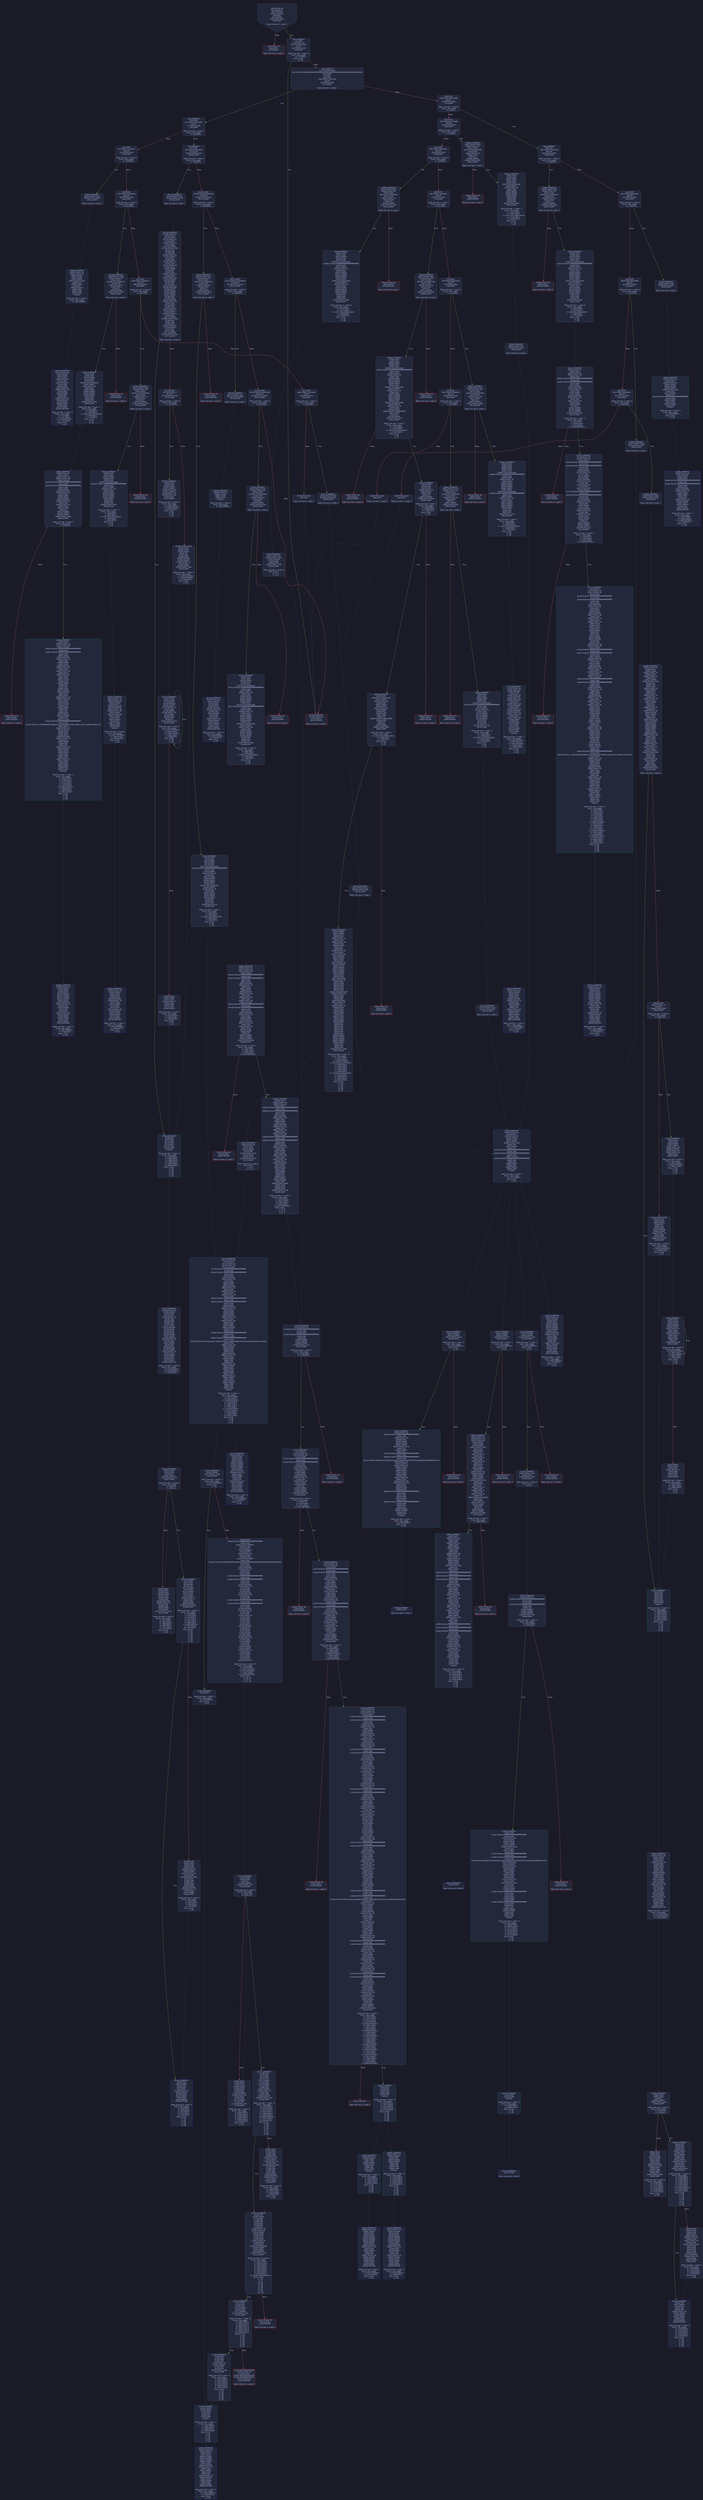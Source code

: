 digraph G {
    node [shape=box, style="filled, rounded", color="#565f89", fontcolor="#c0caf5", fontname="Helvetica", fillcolor="#24283b"];
    edge [color="#414868", fontcolor="#c0caf5", fontname="Helvetica"];
    bgcolor="#1a1b26";
    0 [ label = "[00] PUSH1 80
[02] PUSH1 40
[04] MSTORE
[05] CALLVALUE
[06] DUP1
[07] ISZERO
[08] PUSH2 0010
[0b] JUMPI

Stack size req: 0, sizeΔ: 1
" shape = invhouse]
    1 [ label = "[0c] PUSH1 00
[0e] DUP1
[0f] REVERT

Stack size req: 0, sizeΔ: 0
" color = "red"]
    2 [ label = "[10] JUMPDEST
[11] POP
[12] PUSH1 04
[14] CALLDATASIZE
[15] LT
[16] PUSH2 0128
[19] JUMPI

Stack size req: 1, sizeΔ: -1
Entry->Op usage:
	0->17:POP:0
Entry->Exit:
	0->😵
"]
    3 [ label = "[1a] PUSH1 00
[1c] CALLDATALOAD
[1d] PUSH29 0100000000000000000000000000000000000000000000000000000000
[3b] SWAP1
[3c] DIV
[3d] DUP1
[3e] PUSH4 79cc6790
[43] GT
[44] PUSH2 00bf
[47] JUMPI

Stack size req: 0, sizeΔ: 1
"]
    4 [ label = "[48] DUP1
[49] PUSH4 a0712d68
[4e] GT
[4f] PUSH2 008e
[52] JUMPI

Stack size req: 1, sizeΔ: 0
Entry->Op usage:
	0->78:GT:1
"]
    5 [ label = "[53] DUP1
[54] PUSH4 a0712d68
[59] EQ
[5a] PUSH2 04db
[5d] JUMPI

Stack size req: 1, sizeΔ: 0
Entry->Op usage:
	0->89:EQ:1
"]
    6 [ label = "[5e] DUP1
[5f] PUSH4 a9059cbb
[64] EQ
[65] PUSH2 0509
[68] JUMPI

Stack size req: 1, sizeΔ: 0
Entry->Op usage:
	0->100:EQ:1
"]
    7 [ label = "[69] DUP1
[6a] PUSH4 cae9ca51
[6f] EQ
[70] PUSH2 056f
[73] JUMPI

Stack size req: 1, sizeΔ: 0
Entry->Op usage:
	0->111:EQ:1
"]
    8 [ label = "[74] DUP1
[75] PUSH4 dd62ed3e
[7a] EQ
[7b] PUSH2 066c
[7e] JUMPI

Stack size req: 1, sizeΔ: 0
Entry->Op usage:
	0->122:EQ:1
"]
    9 [ label = "[7f] DUP1
[80] PUSH4 f2fde38b
[85] EQ
[86] PUSH2 06e4
[89] JUMPI

Stack size req: 1, sizeΔ: 0
Entry->Op usage:
	0->133:EQ:1
"]
    10 [ label = "[8a] PUSH2 0128
[8d] JUMP

Stack size req: 0, sizeΔ: 0
"]
    11 [ label = "[8e] JUMPDEST
[8f] DUP1
[90] PUSH4 79cc6790
[95] EQ
[96] PUSH2 0386
[99] JUMPI

Stack size req: 1, sizeΔ: 0
Entry->Op usage:
	0->149:EQ:1
"]
    12 [ label = "[9a] DUP1
[9b] PUSH4 8da5cb5b
[a0] EQ
[a1] PUSH2 03ec
[a4] JUMPI

Stack size req: 1, sizeΔ: 0
Entry->Op usage:
	0->160:EQ:1
"]
    13 [ label = "[a5] DUP1
[a6] PUSH4 8f32d59b
[ab] EQ
[ac] PUSH2 0436
[af] JUMPI

Stack size req: 1, sizeΔ: 0
Entry->Op usage:
	0->171:EQ:1
"]
    14 [ label = "[b0] DUP1
[b1] PUSH4 95d89b41
[b6] EQ
[b7] PUSH2 0458
[ba] JUMPI

Stack size req: 1, sizeΔ: 0
Entry->Op usage:
	0->182:EQ:1
"]
    15 [ label = "[bb] PUSH2 0128
[be] JUMP

Stack size req: 0, sizeΔ: 0
"]
    16 [ label = "[bf] JUMPDEST
[c0] DUP1
[c1] PUSH4 313ce567
[c6] GT
[c7] PUSH2 00fb
[ca] JUMPI

Stack size req: 1, sizeΔ: 0
Entry->Op usage:
	0->198:GT:1
"]
    17 [ label = "[cb] DUP1
[cc] PUSH4 313ce567
[d1] EQ
[d2] PUSH2 02ba
[d5] JUMPI

Stack size req: 1, sizeΔ: 0
Entry->Op usage:
	0->209:EQ:1
"]
    18 [ label = "[d6] DUP1
[d7] PUSH4 42966c68
[dc] EQ
[dd] PUSH2 02de
[e0] JUMPI

Stack size req: 1, sizeΔ: 0
Entry->Op usage:
	0->220:EQ:1
"]
    19 [ label = "[e1] DUP1
[e2] PUSH4 70a08231
[e7] EQ
[e8] PUSH2 0324
[eb] JUMPI

Stack size req: 1, sizeΔ: 0
Entry->Op usage:
	0->231:EQ:1
"]
    20 [ label = "[ec] DUP1
[ed] PUSH4 715018a6
[f2] EQ
[f3] PUSH2 037c
[f6] JUMPI

Stack size req: 1, sizeΔ: 0
Entry->Op usage:
	0->242:EQ:1
"]
    21 [ label = "[f7] PUSH2 0128
[fa] JUMP

Stack size req: 0, sizeΔ: 0
"]
    22 [ label = "[fb] JUMPDEST
[fc] DUP1
[fd] PUSH4 06fdde03
[0102] EQ
[0103] PUSH2 012d
[0106] JUMPI

Stack size req: 1, sizeΔ: 0
Entry->Op usage:
	0->258:EQ:1
"]
    23 [ label = "[0107] DUP1
[0108] PUSH4 095ea7b3
[010d] EQ
[010e] PUSH2 01b0
[0111] JUMPI

Stack size req: 1, sizeΔ: 0
Entry->Op usage:
	0->269:EQ:1
"]
    24 [ label = "[0112] DUP1
[0113] PUSH4 18160ddd
[0118] EQ
[0119] PUSH2 0216
[011c] JUMPI

Stack size req: 1, sizeΔ: 0
Entry->Op usage:
	0->280:EQ:1
"]
    25 [ label = "[011d] DUP1
[011e] PUSH4 23b872dd
[0123] EQ
[0124] PUSH2 0234
[0127] JUMPI

Stack size req: 1, sizeΔ: 0
Entry->Op usage:
	0->291:EQ:1
"]
    26 [ label = "[0128] JUMPDEST
[0129] PUSH1 00
[012b] DUP1
[012c] REVERT

Stack size req: 0, sizeΔ: 0
" color = "red"]
    27 [ label = "[012d] JUMPDEST
[012e] PUSH2 0135
[0131] PUSH2 0728
[0134] JUMP

Stack size req: 0, sizeΔ: 1
"]
    28 [ label = "[0135] JUMPDEST
[0136] PUSH1 40
[0138] MLOAD
[0139] DUP1
[013a] DUP1
[013b] PUSH1 20
[013d] ADD
[013e] DUP3
[013f] DUP2
[0140] SUB
[0141] DUP3
[0142] MSTORE
[0143] DUP4
[0144] DUP2
[0145] DUP2
[0146] MLOAD
[0147] DUP2
[0148] MSTORE
[0149] PUSH1 20
[014b] ADD
[014c] SWAP2
[014d] POP
[014e] DUP1
[014f] MLOAD
[0150] SWAP1
[0151] PUSH1 20
[0153] ADD
[0154] SWAP1
[0155] DUP1
[0156] DUP4
[0157] DUP4
[0158] PUSH1 00

Stack size req: 1, sizeΔ: 9
Entry->Op usage:
	0->326:MLOAD:0
	0->335:MLOAD:0
	0->339:ADD:1
"]
    29 [ label = "[015a] JUMPDEST
[015b] DUP4
[015c] DUP2
[015d] LT
[015e] ISZERO
[015f] PUSH2 0175
[0162] JUMPI

Stack size req: 4, sizeΔ: 0
Entry->Op usage:
	0->349:LT:0
	3->349:LT:1
"]
    30 [ label = "[0163] DUP1
[0164] DUP3
[0165] ADD
[0166] MLOAD
[0167] DUP2
[0168] DUP5
[0169] ADD
[016a] MSTORE
[016b] PUSH1 20
[016d] DUP2
[016e] ADD
[016f] SWAP1
[0170] POP
[0171] PUSH2 015a
[0174] JUMP

Stack size req: 3, sizeΔ: 0
Entry->Op usage:
	0->357:ADD:1
	0->361:ADD:1
	0->366:ADD:0
	0->368:POP:0
	1->357:ADD:0
	2->361:ADD:0
Entry->Exit:
	0->😵
"]
    31 [ label = "[0175] JUMPDEST
[0176] POP
[0177] POP
[0178] POP
[0179] POP
[017a] SWAP1
[017b] POP
[017c] SWAP1
[017d] DUP2
[017e] ADD
[017f] SWAP1
[0180] PUSH1 1f
[0182] AND
[0183] DUP1
[0184] ISZERO
[0185] PUSH2 01a2
[0188] JUMPI

Stack size req: 7, sizeΔ: -5
Entry->Op usage:
	0->374:POP:0
	1->375:POP:0
	2->376:POP:0
	3->377:POP:0
	4->382:ADD:0
	4->386:AND:1
	4->388:ISZERO:0
	5->379:POP:0
	6->382:ADD:1
Entry->Exit:
	0->😵
	1->😵
	2->😵
	3->😵
	4->0
	5->😵
	6->😵
"]
    32 [ label = "[0189] DUP1
[018a] DUP3
[018b] SUB
[018c] DUP1
[018d] MLOAD
[018e] PUSH1 01
[0190] DUP4
[0191] PUSH1 20
[0193] SUB
[0194] PUSH2 0100
[0197] EXP
[0198] SUB
[0199] NOT
[019a] AND
[019b] DUP2
[019c] MSTORE
[019d] PUSH1 20
[019f] ADD
[01a0] SWAP2
[01a1] POP

Stack size req: 2, sizeΔ: 0
Entry->Op usage:
	0->395:SUB:1
	0->403:SUB:1
	1->395:SUB:0
	1->417:POP:0
Entry->Exit:
	1->😵
"]
    33 [ label = "[01a2] JUMPDEST
[01a3] POP
[01a4] SWAP3
[01a5] POP
[01a6] POP
[01a7] POP
[01a8] PUSH1 40
[01aa] MLOAD
[01ab] DUP1
[01ac] SWAP2
[01ad] SUB
[01ae] SWAP1
[01af] RETURN

Stack size req: 5, sizeΔ: -5
Entry->Op usage:
	0->419:POP:0
	1->429:SUB:0
	2->422:POP:0
	3->423:POP:0
	4->421:POP:0
Entry->Exit:
	0->😵
	1->😵
	2->😵
	3->😵
	4->😵
" color = "darkblue"]
    34 [ label = "[01b0] JUMPDEST
[01b1] PUSH2 01fc
[01b4] PUSH1 04
[01b6] DUP1
[01b7] CALLDATASIZE
[01b8] SUB
[01b9] PUSH1 40
[01bb] DUP2
[01bc] LT
[01bd] ISZERO
[01be] PUSH2 01c6
[01c1] JUMPI

Stack size req: 0, sizeΔ: 3
"]
    35 [ label = "[01c2] PUSH1 00
[01c4] DUP1
[01c5] REVERT

Stack size req: 0, sizeΔ: 0
" color = "red"]
    36 [ label = "[01c6] JUMPDEST
[01c7] DUP2
[01c8] ADD
[01c9] SWAP1
[01ca] DUP1
[01cb] DUP1
[01cc] CALLDATALOAD
[01cd] PUSH20 ffffffffffffffffffffffffffffffffffffffff
[01e2] AND
[01e3] SWAP1
[01e4] PUSH1 20
[01e6] ADD
[01e7] SWAP1
[01e8] SWAP3
[01e9] SWAP2
[01ea] SWAP1
[01eb] DUP1
[01ec] CALLDATALOAD
[01ed] SWAP1
[01ee] PUSH1 20
[01f0] ADD
[01f1] SWAP1
[01f2] SWAP3
[01f3] SWAP2
[01f4] SWAP1
[01f5] POP
[01f6] POP
[01f7] POP
[01f8] PUSH2 07c6
[01fb] JUMP

Stack size req: 2, sizeΔ: 0
Entry->Op usage:
	0->456:ADD:1
	1->456:ADD:0
	1->460:CALLDATALOAD:0
	1->486:ADD:1
	1->502:POP:0
Entry->Exit:
	0->😵
	1->😵
"]
    37 [ label = "[01fc] JUMPDEST
[01fd] PUSH1 40
[01ff] MLOAD
[0200] DUP1
[0201] DUP3
[0202] ISZERO
[0203] ISZERO
[0204] ISZERO
[0205] ISZERO
[0206] DUP2
[0207] MSTORE
[0208] PUSH1 20
[020a] ADD
[020b] SWAP2
[020c] POP
[020d] POP
[020e] PUSH1 40
[0210] MLOAD
[0211] DUP1
[0212] SWAP2
[0213] SUB
[0214] SWAP1
[0215] RETURN

Stack size req: 1, sizeΔ: -1
Entry->Op usage:
	0->514:ISZERO:0
	0->524:POP:0
Entry->Exit:
	0->😵
" color = "darkblue"]
    38 [ label = "[0216] JUMPDEST
[0217] PUSH2 021e
[021a] PUSH2 08b8
[021d] JUMP

Stack size req: 0, sizeΔ: 1
"]
    39 [ label = "[021e] JUMPDEST
[021f] PUSH1 40
[0221] MLOAD
[0222] DUP1
[0223] DUP3
[0224] DUP2
[0225] MSTORE
[0226] PUSH1 20
[0228] ADD
[0229] SWAP2
[022a] POP
[022b] POP
[022c] PUSH1 40
[022e] MLOAD
[022f] DUP1
[0230] SWAP2
[0231] SUB
[0232] SWAP1
[0233] RETURN

Stack size req: 1, sizeΔ: -1
Entry->Op usage:
	0->549:MSTORE:1
	0->554:POP:0
Entry->Exit:
	0->😵
" color = "darkblue"]
    40 [ label = "[0234] JUMPDEST
[0235] PUSH2 02a0
[0238] PUSH1 04
[023a] DUP1
[023b] CALLDATASIZE
[023c] SUB
[023d] PUSH1 60
[023f] DUP2
[0240] LT
[0241] ISZERO
[0242] PUSH2 024a
[0245] JUMPI

Stack size req: 0, sizeΔ: 3
"]
    41 [ label = "[0246] PUSH1 00
[0248] DUP1
[0249] REVERT

Stack size req: 0, sizeΔ: 0
" color = "red"]
    42 [ label = "[024a] JUMPDEST
[024b] DUP2
[024c] ADD
[024d] SWAP1
[024e] DUP1
[024f] DUP1
[0250] CALLDATALOAD
[0251] PUSH20 ffffffffffffffffffffffffffffffffffffffff
[0266] AND
[0267] SWAP1
[0268] PUSH1 20
[026a] ADD
[026b] SWAP1
[026c] SWAP3
[026d] SWAP2
[026e] SWAP1
[026f] DUP1
[0270] CALLDATALOAD
[0271] PUSH20 ffffffffffffffffffffffffffffffffffffffff
[0286] AND
[0287] SWAP1
[0288] PUSH1 20
[028a] ADD
[028b] SWAP1
[028c] SWAP3
[028d] SWAP2
[028e] SWAP1
[028f] DUP1
[0290] CALLDATALOAD
[0291] SWAP1
[0292] PUSH1 20
[0294] ADD
[0295] SWAP1
[0296] SWAP3
[0297] SWAP2
[0298] SWAP1
[0299] POP
[029a] POP
[029b] POP
[029c] PUSH2 08be
[029f] JUMP

Stack size req: 2, sizeΔ: 1
Entry->Op usage:
	0->588:ADD:1
	1->588:ADD:0
	1->592:CALLDATALOAD:0
	1->618:ADD:1
	1->666:POP:0
Entry->Exit:
	0->😵
	1->😵
"]
    43 [ label = "[02a0] JUMPDEST
[02a1] PUSH1 40
[02a3] MLOAD
[02a4] DUP1
[02a5] DUP3
[02a6] ISZERO
[02a7] ISZERO
[02a8] ISZERO
[02a9] ISZERO
[02aa] DUP2
[02ab] MSTORE
[02ac] PUSH1 20
[02ae] ADD
[02af] SWAP2
[02b0] POP
[02b1] POP
[02b2] PUSH1 40
[02b4] MLOAD
[02b5] DUP1
[02b6] SWAP2
[02b7] SUB
[02b8] SWAP1
[02b9] RETURN

Stack size req: 1, sizeΔ: -1
Entry->Op usage:
	0->678:ISZERO:0
	0->688:POP:0
Entry->Exit:
	0->😵
" color = "darkblue"]
    44 [ label = "[02ba] JUMPDEST
[02bb] PUSH2 02c2
[02be] PUSH2 09eb
[02c1] JUMP

Stack size req: 0, sizeΔ: 1
"]
    45 [ label = "[02c2] JUMPDEST
[02c3] PUSH1 40
[02c5] MLOAD
[02c6] DUP1
[02c7] DUP3
[02c8] PUSH1 ff
[02ca] AND
[02cb] PUSH1 ff
[02cd] AND
[02ce] DUP2
[02cf] MSTORE
[02d0] PUSH1 20
[02d2] ADD
[02d3] SWAP2
[02d4] POP
[02d5] POP
[02d6] PUSH1 40
[02d8] MLOAD
[02d9] DUP1
[02da] SWAP2
[02db] SUB
[02dc] SWAP1
[02dd] RETURN

Stack size req: 1, sizeΔ: -1
Entry->Op usage:
	0->714:AND:1
	0->717:AND:1
	0->719:MSTORE:1
	0->724:POP:0
Entry->Exit:
	0->😵
" color = "darkblue"]
    46 [ label = "[02de] JUMPDEST
[02df] PUSH2 030a
[02e2] PUSH1 04
[02e4] DUP1
[02e5] CALLDATASIZE
[02e6] SUB
[02e7] PUSH1 20
[02e9] DUP2
[02ea] LT
[02eb] ISZERO
[02ec] PUSH2 02f4
[02ef] JUMPI

Stack size req: 0, sizeΔ: 3
"]
    47 [ label = "[02f0] PUSH1 00
[02f2] DUP1
[02f3] REVERT

Stack size req: 0, sizeΔ: 0
" color = "red"]
    48 [ label = "[02f4] JUMPDEST
[02f5] DUP2
[02f6] ADD
[02f7] SWAP1
[02f8] DUP1
[02f9] DUP1
[02fa] CALLDATALOAD
[02fb] SWAP1
[02fc] PUSH1 20
[02fe] ADD
[02ff] SWAP1
[0300] SWAP3
[0301] SWAP2
[0302] SWAP1
[0303] POP
[0304] POP
[0305] POP
[0306] PUSH2 09fe
[0309] JUMP

Stack size req: 2, sizeΔ: -1
Entry->Op usage:
	0->758:ADD:1
	1->758:ADD:0
	1->762:CALLDATALOAD:0
	1->766:ADD:1
	1->772:POP:0
Entry->Exit:
	0->😵
	1->😵
"]
    49 [ label = "[030a] JUMPDEST
[030b] PUSH1 40
[030d] MLOAD
[030e] DUP1
[030f] DUP3
[0310] ISZERO
[0311] ISZERO
[0312] ISZERO
[0313] ISZERO
[0314] DUP2
[0315] MSTORE
[0316] PUSH1 20
[0318] ADD
[0319] SWAP2
[031a] POP
[031b] POP
[031c] PUSH1 40
[031e] MLOAD
[031f] DUP1
[0320] SWAP2
[0321] SUB
[0322] SWAP1
[0323] RETURN

Stack size req: 1, sizeΔ: -1
Entry->Op usage:
	0->784:ISZERO:0
	0->794:POP:0
Entry->Exit:
	0->😵
" color = "darkblue"]
    50 [ label = "[0324] JUMPDEST
[0325] PUSH2 0366
[0328] PUSH1 04
[032a] DUP1
[032b] CALLDATASIZE
[032c] SUB
[032d] PUSH1 20
[032f] DUP2
[0330] LT
[0331] ISZERO
[0332] PUSH2 033a
[0335] JUMPI

Stack size req: 0, sizeΔ: 3
"]
    51 [ label = "[0336] PUSH1 00
[0338] DUP1
[0339] REVERT

Stack size req: 0, sizeΔ: 0
" color = "red"]
    52 [ label = "[033a] JUMPDEST
[033b] DUP2
[033c] ADD
[033d] SWAP1
[033e] DUP1
[033f] DUP1
[0340] CALLDATALOAD
[0341] PUSH20 ffffffffffffffffffffffffffffffffffffffff
[0356] AND
[0357] SWAP1
[0358] PUSH1 20
[035a] ADD
[035b] SWAP1
[035c] SWAP3
[035d] SWAP2
[035e] SWAP1
[035f] POP
[0360] POP
[0361] POP
[0362] PUSH2 0b02
[0365] JUMP

Stack size req: 2, sizeΔ: -1
Entry->Op usage:
	0->828:ADD:1
	1->828:ADD:0
	1->832:CALLDATALOAD:0
	1->858:ADD:1
	1->864:POP:0
Entry->Exit:
	0->😵
	1->😵
"]
    53 [ label = "[0366] JUMPDEST
[0367] PUSH1 40
[0369] MLOAD
[036a] DUP1
[036b] DUP3
[036c] DUP2
[036d] MSTORE
[036e] PUSH1 20
[0370] ADD
[0371] SWAP2
[0372] POP
[0373] POP
[0374] PUSH1 40
[0376] MLOAD
[0377] DUP1
[0378] SWAP2
[0379] SUB
[037a] SWAP1
[037b] RETURN

Stack size req: 1, sizeΔ: -1
Entry->Op usage:
	0->877:MSTORE:1
	0->882:POP:0
Entry->Exit:
	0->😵
" color = "darkblue"]
    54 [ label = "[037c] JUMPDEST
[037d] PUSH2 0384
[0380] PUSH2 0b1a
[0383] JUMP

Stack size req: 0, sizeΔ: 1
"]
    55 [ label = "[0384] JUMPDEST
[0385] STOP

Stack size req: 0, sizeΔ: 0
" color = "darkblue"]
    56 [ label = "[0386] JUMPDEST
[0387] PUSH2 03d2
[038a] PUSH1 04
[038c] DUP1
[038d] CALLDATASIZE
[038e] SUB
[038f] PUSH1 40
[0391] DUP2
[0392] LT
[0393] ISZERO
[0394] PUSH2 039c
[0397] JUMPI

Stack size req: 0, sizeΔ: 3
"]
    57 [ label = "[0398] PUSH1 00
[039a] DUP1
[039b] REVERT

Stack size req: 0, sizeΔ: 0
" color = "red"]
    58 [ label = "[039c] JUMPDEST
[039d] DUP2
[039e] ADD
[039f] SWAP1
[03a0] DUP1
[03a1] DUP1
[03a2] CALLDATALOAD
[03a3] PUSH20 ffffffffffffffffffffffffffffffffffffffff
[03b8] AND
[03b9] SWAP1
[03ba] PUSH1 20
[03bc] ADD
[03bd] SWAP1
[03be] SWAP3
[03bf] SWAP2
[03c0] SWAP1
[03c1] DUP1
[03c2] CALLDATALOAD
[03c3] SWAP1
[03c4] PUSH1 20
[03c6] ADD
[03c7] SWAP1
[03c8] SWAP3
[03c9] SWAP2
[03ca] SWAP1
[03cb] POP
[03cc] POP
[03cd] POP
[03ce] PUSH2 0bec
[03d1] JUMP

Stack size req: 2, sizeΔ: 0
Entry->Op usage:
	0->926:ADD:1
	1->926:ADD:0
	1->930:CALLDATALOAD:0
	1->956:ADD:1
	1->972:POP:0
Entry->Exit:
	0->😵
	1->😵
"]
    59 [ label = "[03d2] JUMPDEST
[03d3] PUSH1 40
[03d5] MLOAD
[03d6] DUP1
[03d7] DUP3
[03d8] ISZERO
[03d9] ISZERO
[03da] ISZERO
[03db] ISZERO
[03dc] DUP2
[03dd] MSTORE
[03de] PUSH1 20
[03e0] ADD
[03e1] SWAP2
[03e2] POP
[03e3] POP
[03e4] PUSH1 40
[03e6] MLOAD
[03e7] DUP1
[03e8] SWAP2
[03e9] SUB
[03ea] SWAP1
[03eb] RETURN

Stack size req: 1, sizeΔ: -1
Entry->Op usage:
	0->984:ISZERO:0
	0->994:POP:0
Entry->Exit:
	0->😵
" color = "darkblue"]
    60 [ label = "[03ec] JUMPDEST
[03ed] PUSH2 03f4
[03f0] PUSH2 0e06
[03f3] JUMP

Stack size req: 0, sizeΔ: 1
"]
    61 [ label = "[03f4] JUMPDEST
[03f5] PUSH1 40
[03f7] MLOAD
[03f8] DUP1
[03f9] DUP3
[03fa] PUSH20 ffffffffffffffffffffffffffffffffffffffff
[040f] AND
[0410] PUSH20 ffffffffffffffffffffffffffffffffffffffff
[0425] AND
[0426] DUP2
[0427] MSTORE
[0428] PUSH1 20
[042a] ADD
[042b] SWAP2
[042c] POP
[042d] POP
[042e] PUSH1 40
[0430] MLOAD
[0431] DUP1
[0432] SWAP2
[0433] SUB
[0434] SWAP1
[0435] RETURN

Stack size req: 1, sizeΔ: -1
Entry->Op usage:
	0->1039:AND:1
	0->1061:AND:1
	0->1063:MSTORE:1
	0->1068:POP:0
Entry->Exit:
	0->😵
" color = "darkblue"]
    62 [ label = "[0436] JUMPDEST
[0437] PUSH2 043e
[043a] PUSH2 0e2f
[043d] JUMP

Stack size req: 0, sizeΔ: 1
"]
    63 [ label = "[043e] JUMPDEST
[043f] PUSH1 40
[0441] MLOAD
[0442] DUP1
[0443] DUP3
[0444] ISZERO
[0445] ISZERO
[0446] ISZERO
[0447] ISZERO
[0448] DUP2
[0449] MSTORE
[044a] PUSH1 20
[044c] ADD
[044d] SWAP2
[044e] POP
[044f] POP
[0450] PUSH1 40
[0452] MLOAD
[0453] DUP1
[0454] SWAP2
[0455] SUB
[0456] SWAP1
[0457] RETURN

Stack size req: 1, sizeΔ: -1
Entry->Op usage:
	0->1092:ISZERO:0
	0->1102:POP:0
Entry->Exit:
	0->😵
" color = "darkblue"]
    64 [ label = "[0458] JUMPDEST
[0459] PUSH2 0460
[045c] PUSH2 0e86
[045f] JUMP

Stack size req: 0, sizeΔ: 1
"]
    65 [ label = "[0460] JUMPDEST
[0461] PUSH1 40
[0463] MLOAD
[0464] DUP1
[0465] DUP1
[0466] PUSH1 20
[0468] ADD
[0469] DUP3
[046a] DUP2
[046b] SUB
[046c] DUP3
[046d] MSTORE
[046e] DUP4
[046f] DUP2
[0470] DUP2
[0471] MLOAD
[0472] DUP2
[0473] MSTORE
[0474] PUSH1 20
[0476] ADD
[0477] SWAP2
[0478] POP
[0479] DUP1
[047a] MLOAD
[047b] SWAP1
[047c] PUSH1 20
[047e] ADD
[047f] SWAP1
[0480] DUP1
[0481] DUP4
[0482] DUP4
[0483] PUSH1 00

Stack size req: 1, sizeΔ: 9
Entry->Op usage:
	0->1137:MLOAD:0
	0->1146:MLOAD:0
	0->1150:ADD:1
"]
    66 [ label = "[0485] JUMPDEST
[0486] DUP4
[0487] DUP2
[0488] LT
[0489] ISZERO
[048a] PUSH2 04a0
[048d] JUMPI

Stack size req: 4, sizeΔ: 0
Entry->Op usage:
	0->1160:LT:0
	3->1160:LT:1
"]
    67 [ label = "[048e] DUP1
[048f] DUP3
[0490] ADD
[0491] MLOAD
[0492] DUP2
[0493] DUP5
[0494] ADD
[0495] MSTORE
[0496] PUSH1 20
[0498] DUP2
[0499] ADD
[049a] SWAP1
[049b] POP
[049c] PUSH2 0485
[049f] JUMP

Stack size req: 3, sizeΔ: 0
Entry->Op usage:
	0->1168:ADD:1
	0->1172:ADD:1
	0->1177:ADD:0
	0->1179:POP:0
	1->1168:ADD:0
	2->1172:ADD:0
Entry->Exit:
	0->😵
"]
    68 [ label = "[04a0] JUMPDEST
[04a1] POP
[04a2] POP
[04a3] POP
[04a4] POP
[04a5] SWAP1
[04a6] POP
[04a7] SWAP1
[04a8] DUP2
[04a9] ADD
[04aa] SWAP1
[04ab] PUSH1 1f
[04ad] AND
[04ae] DUP1
[04af] ISZERO
[04b0] PUSH2 04cd
[04b3] JUMPI

Stack size req: 7, sizeΔ: -5
Entry->Op usage:
	0->1185:POP:0
	1->1186:POP:0
	2->1187:POP:0
	3->1188:POP:0
	4->1193:ADD:0
	4->1197:AND:1
	4->1199:ISZERO:0
	5->1190:POP:0
	6->1193:ADD:1
Entry->Exit:
	0->😵
	1->😵
	2->😵
	3->😵
	4->0
	5->😵
	6->😵
"]
    69 [ label = "[04b4] DUP1
[04b5] DUP3
[04b6] SUB
[04b7] DUP1
[04b8] MLOAD
[04b9] PUSH1 01
[04bb] DUP4
[04bc] PUSH1 20
[04be] SUB
[04bf] PUSH2 0100
[04c2] EXP
[04c3] SUB
[04c4] NOT
[04c5] AND
[04c6] DUP2
[04c7] MSTORE
[04c8] PUSH1 20
[04ca] ADD
[04cb] SWAP2
[04cc] POP

Stack size req: 2, sizeΔ: 0
Entry->Op usage:
	0->1206:SUB:1
	0->1214:SUB:1
	1->1206:SUB:0
	1->1228:POP:0
Entry->Exit:
	1->😵
"]
    70 [ label = "[04cd] JUMPDEST
[04ce] POP
[04cf] SWAP3
[04d0] POP
[04d1] POP
[04d2] POP
[04d3] PUSH1 40
[04d5] MLOAD
[04d6] DUP1
[04d7] SWAP2
[04d8] SUB
[04d9] SWAP1
[04da] RETURN

Stack size req: 5, sizeΔ: -5
Entry->Op usage:
	0->1230:POP:0
	1->1240:SUB:0
	2->1233:POP:0
	3->1234:POP:0
	4->1232:POP:0
Entry->Exit:
	0->😵
	1->😵
	2->😵
	3->😵
	4->😵
" color = "darkblue"]
    71 [ label = "[04db] JUMPDEST
[04dc] PUSH2 0507
[04df] PUSH1 04
[04e1] DUP1
[04e2] CALLDATASIZE
[04e3] SUB
[04e4] PUSH1 20
[04e6] DUP2
[04e7] LT
[04e8] ISZERO
[04e9] PUSH2 04f1
[04ec] JUMPI

Stack size req: 0, sizeΔ: 3
"]
    72 [ label = "[04ed] PUSH1 00
[04ef] DUP1
[04f0] REVERT

Stack size req: 0, sizeΔ: 0
" color = "red"]
    73 [ label = "[04f1] JUMPDEST
[04f2] DUP2
[04f3] ADD
[04f4] SWAP1
[04f5] DUP1
[04f6] DUP1
[04f7] CALLDATALOAD
[04f8] SWAP1
[04f9] PUSH1 20
[04fb] ADD
[04fc] SWAP1
[04fd] SWAP3
[04fe] SWAP2
[04ff] SWAP1
[0500] POP
[0501] POP
[0502] POP
[0503] PUSH2 0f24
[0506] JUMP

Stack size req: 2, sizeΔ: -1
Entry->Op usage:
	0->1267:ADD:1
	1->1267:ADD:0
	1->1271:CALLDATALOAD:0
	1->1275:ADD:1
	1->1281:POP:0
Entry->Exit:
	0->😵
	1->😵
"]
    74 [ label = "[0507] JUMPDEST
[0508] STOP

Stack size req: 0, sizeΔ: 0
" color = "darkblue"]
    75 [ label = "[0509] JUMPDEST
[050a] PUSH2 0555
[050d] PUSH1 04
[050f] DUP1
[0510] CALLDATASIZE
[0511] SUB
[0512] PUSH1 40
[0514] DUP2
[0515] LT
[0516] ISZERO
[0517] PUSH2 051f
[051a] JUMPI

Stack size req: 0, sizeΔ: 3
"]
    76 [ label = "[051b] PUSH1 00
[051d] DUP1
[051e] REVERT

Stack size req: 0, sizeΔ: 0
" color = "red"]
    77 [ label = "[051f] JUMPDEST
[0520] DUP2
[0521] ADD
[0522] SWAP1
[0523] DUP1
[0524] DUP1
[0525] CALLDATALOAD
[0526] PUSH20 ffffffffffffffffffffffffffffffffffffffff
[053b] AND
[053c] SWAP1
[053d] PUSH1 20
[053f] ADD
[0540] SWAP1
[0541] SWAP3
[0542] SWAP2
[0543] SWAP1
[0544] DUP1
[0545] CALLDATALOAD
[0546] SWAP1
[0547] PUSH1 20
[0549] ADD
[054a] SWAP1
[054b] SWAP3
[054c] SWAP2
[054d] SWAP1
[054e] POP
[054f] POP
[0550] POP
[0551] PUSH2 1056
[0554] JUMP

Stack size req: 2, sizeΔ: 0
Entry->Op usage:
	0->1313:ADD:1
	1->1313:ADD:0
	1->1317:CALLDATALOAD:0
	1->1343:ADD:1
	1->1359:POP:0
Entry->Exit:
	0->😵
	1->😵
"]
    78 [ label = "[0555] JUMPDEST
[0556] PUSH1 40
[0558] MLOAD
[0559] DUP1
[055a] DUP3
[055b] ISZERO
[055c] ISZERO
[055d] ISZERO
[055e] ISZERO
[055f] DUP2
[0560] MSTORE
[0561] PUSH1 20
[0563] ADD
[0564] SWAP2
[0565] POP
[0566] POP
[0567] PUSH1 40
[0569] MLOAD
[056a] DUP1
[056b] SWAP2
[056c] SUB
[056d] SWAP1
[056e] RETURN

Stack size req: 1, sizeΔ: -1
Entry->Op usage:
	0->1371:ISZERO:0
	0->1381:POP:0
Entry->Exit:
	0->😵
" color = "darkblue"]
    79 [ label = "[056f] JUMPDEST
[0570] PUSH2 0652
[0573] PUSH1 04
[0575] DUP1
[0576] CALLDATASIZE
[0577] SUB
[0578] PUSH1 60
[057a] DUP2
[057b] LT
[057c] ISZERO
[057d] PUSH2 0585
[0580] JUMPI

Stack size req: 0, sizeΔ: 3
"]
    80 [ label = "[0581] PUSH1 00
[0583] DUP1
[0584] REVERT

Stack size req: 0, sizeΔ: 0
" color = "red"]
    81 [ label = "[0585] JUMPDEST
[0586] DUP2
[0587] ADD
[0588] SWAP1
[0589] DUP1
[058a] DUP1
[058b] CALLDATALOAD
[058c] PUSH20 ffffffffffffffffffffffffffffffffffffffff
[05a1] AND
[05a2] SWAP1
[05a3] PUSH1 20
[05a5] ADD
[05a6] SWAP1
[05a7] SWAP3
[05a8] SWAP2
[05a9] SWAP1
[05aa] DUP1
[05ab] CALLDATALOAD
[05ac] SWAP1
[05ad] PUSH1 20
[05af] ADD
[05b0] SWAP1
[05b1] SWAP3
[05b2] SWAP2
[05b3] SWAP1
[05b4] DUP1
[05b5] CALLDATALOAD
[05b6] SWAP1
[05b7] PUSH1 20
[05b9] ADD
[05ba] SWAP1
[05bb] PUSH5 0100000000
[05c1] DUP2
[05c2] GT
[05c3] ISZERO
[05c4] PUSH2 05cc
[05c7] JUMPI

Stack size req: 2, sizeΔ: 4
Entry->Op usage:
	0->1415:ADD:1
	1->1415:ADD:0
	1->1419:CALLDATALOAD:0
	1->1445:ADD:1
Entry->Exit:
	0->😵
	1->2
"]
    82 [ label = "[05c8] PUSH1 00
[05ca] DUP1
[05cb] REVERT

Stack size req: 0, sizeΔ: 0
" color = "red"]
    83 [ label = "[05cc] JUMPDEST
[05cd] DUP3
[05ce] ADD
[05cf] DUP4
[05d0] PUSH1 20
[05d2] DUP3
[05d3] ADD
[05d4] GT
[05d5] ISZERO
[05d6] PUSH2 05de
[05d9] JUMPI

Stack size req: 4, sizeΔ: 0
Entry->Op usage:
	0->1486:ADD:1
	2->1486:ADD:0
	3->1492:GT:1
Entry->Exit:
	0->😵
"]
    84 [ label = "[05da] PUSH1 00
[05dc] DUP1
[05dd] REVERT

Stack size req: 0, sizeΔ: 0
" color = "red"]
    85 [ label = "[05de] JUMPDEST
[05df] DUP1
[05e0] CALLDATALOAD
[05e1] SWAP1
[05e2] PUSH1 20
[05e4] ADD
[05e5] SWAP2
[05e6] DUP5
[05e7] PUSH1 01
[05e9] DUP4
[05ea] MUL
[05eb] DUP5
[05ec] ADD
[05ed] GT
[05ee] PUSH5 0100000000
[05f4] DUP4
[05f5] GT
[05f6] OR
[05f7] ISZERO
[05f8] PUSH2 0600
[05fb] JUMPI

Stack size req: 4, sizeΔ: 1
Entry->Op usage:
	0->1504:CALLDATALOAD:0
	0->1508:ADD:1
	3->1517:GT:1
Entry->Exit:
	0->😵
	1->0
"]
    86 [ label = "[05fc] PUSH1 00
[05fe] DUP1
[05ff] REVERT

Stack size req: 0, sizeΔ: 0
" color = "red"]
    87 [ label = "[0600] JUMPDEST
[0601] SWAP2
[0602] SWAP1
[0603] DUP1
[0604] DUP1
[0605] PUSH1 1f
[0607] ADD
[0608] PUSH1 20
[060a] DUP1
[060b] SWAP2
[060c] DIV
[060d] MUL
[060e] PUSH1 20
[0610] ADD
[0611] PUSH1 40
[0613] MLOAD
[0614] SWAP1
[0615] DUP2
[0616] ADD
[0617] PUSH1 40
[0619] MSTORE
[061a] DUP1
[061b] SWAP4
[061c] SWAP3
[061d] SWAP2
[061e] SWAP1
[061f] DUP2
[0620] DUP2
[0621] MSTORE
[0622] PUSH1 20
[0624] ADD
[0625] DUP4
[0626] DUP4
[0627] DUP1
[0628] DUP3
[0629] DUP5
[062a] CALLDATACOPY
[062b] PUSH1 00
[062d] DUP2
[062e] DUP5
[062f] ADD
[0630] MSTORE
[0631] PUSH1 1f
[0633] NOT
[0634] PUSH1 1f
[0636] DUP3
[0637] ADD
[0638] AND
[0639] SWAP1
[063a] POP
[063b] DUP1
[063c] DUP4
[063d] ADD
[063e] SWAP3
[063f] POP
[0640] POP
[0641] POP
[0642] POP
[0643] POP
[0644] POP
[0645] POP
[0646] SWAP2
[0647] SWAP3
[0648] SWAP2
[0649] SWAP3
[064a] SWAP1
[064b] POP
[064c] POP
[064d] POP
[064e] PUSH2 106d
[0651] JUMP

Stack size req: 5, sizeΔ: -4
Entry->Op usage:
	0->1611:POP:0
	1->1543:ADD:1
	1->1569:MSTORE:1
	1->1578:CALLDATACOPY:2
	1->1583:ADD:1
	1->1591:ADD:0
	1->1594:POP:0
	1->1603:POP:0
	1->1604:POP:0
	2->1578:CALLDATACOPY:1
	2->1601:POP:0
	2->1605:POP:0
	3->1612:POP:0
	4->1613:POP:0
Entry->Exit:
	0->😵
	1->😵
	2->😵
	3->😵
	4->😵
"]
    88 [ label = "[0652] JUMPDEST
[0653] PUSH1 40
[0655] MLOAD
[0656] DUP1
[0657] DUP3
[0658] ISZERO
[0659] ISZERO
[065a] ISZERO
[065b] ISZERO
[065c] DUP2
[065d] MSTORE
[065e] PUSH1 20
[0660] ADD
[0661] SWAP2
[0662] POP
[0663] POP
[0664] PUSH1 40
[0666] MLOAD
[0667] DUP1
[0668] SWAP2
[0669] SUB
[066a] SWAP1
[066b] RETURN

Stack size req: 1, sizeΔ: -1
Entry->Op usage:
	0->1624:ISZERO:0
	0->1634:POP:0
Entry->Exit:
	0->😵
" color = "darkblue"]
    89 [ label = "[066c] JUMPDEST
[066d] PUSH2 06ce
[0670] PUSH1 04
[0672] DUP1
[0673] CALLDATASIZE
[0674] SUB
[0675] PUSH1 40
[0677] DUP2
[0678] LT
[0679] ISZERO
[067a] PUSH2 0682
[067d] JUMPI

Stack size req: 0, sizeΔ: 3
"]
    90 [ label = "[067e] PUSH1 00
[0680] DUP1
[0681] REVERT

Stack size req: 0, sizeΔ: 0
" color = "red"]
    91 [ label = "[0682] JUMPDEST
[0683] DUP2
[0684] ADD
[0685] SWAP1
[0686] DUP1
[0687] DUP1
[0688] CALLDATALOAD
[0689] PUSH20 ffffffffffffffffffffffffffffffffffffffff
[069e] AND
[069f] SWAP1
[06a0] PUSH1 20
[06a2] ADD
[06a3] SWAP1
[06a4] SWAP3
[06a5] SWAP2
[06a6] SWAP1
[06a7] DUP1
[06a8] CALLDATALOAD
[06a9] PUSH20 ffffffffffffffffffffffffffffffffffffffff
[06be] AND
[06bf] SWAP1
[06c0] PUSH1 20
[06c2] ADD
[06c3] SWAP1
[06c4] SWAP3
[06c5] SWAP2
[06c6] SWAP1
[06c7] POP
[06c8] POP
[06c9] POP
[06ca] PUSH2 11f1
[06cd] JUMP

Stack size req: 2, sizeΔ: 0
Entry->Op usage:
	0->1668:ADD:1
	1->1668:ADD:0
	1->1672:CALLDATALOAD:0
	1->1698:ADD:1
	1->1736:POP:0
Entry->Exit:
	0->😵
	1->😵
"]
    92 [ label = "[06ce] JUMPDEST
[06cf] PUSH1 40
[06d1] MLOAD
[06d2] DUP1
[06d3] DUP3
[06d4] DUP2
[06d5] MSTORE
[06d6] PUSH1 20
[06d8] ADD
[06d9] SWAP2
[06da] POP
[06db] POP
[06dc] PUSH1 40
[06de] MLOAD
[06df] DUP1
[06e0] SWAP2
[06e1] SUB
[06e2] SWAP1
[06e3] RETURN

Stack size req: 1, sizeΔ: -1
Entry->Op usage:
	0->1749:MSTORE:1
	0->1754:POP:0
Entry->Exit:
	0->😵
" color = "darkblue"]
    93 [ label = "[06e4] JUMPDEST
[06e5] PUSH2 0726
[06e8] PUSH1 04
[06ea] DUP1
[06eb] CALLDATASIZE
[06ec] SUB
[06ed] PUSH1 20
[06ef] DUP2
[06f0] LT
[06f1] ISZERO
[06f2] PUSH2 06fa
[06f5] JUMPI

Stack size req: 0, sizeΔ: 3
"]
    94 [ label = "[06f6] PUSH1 00
[06f8] DUP1
[06f9] REVERT

Stack size req: 0, sizeΔ: 0
" color = "red"]
    95 [ label = "[06fa] JUMPDEST
[06fb] DUP2
[06fc] ADD
[06fd] SWAP1
[06fe] DUP1
[06ff] DUP1
[0700] CALLDATALOAD
[0701] PUSH20 ffffffffffffffffffffffffffffffffffffffff
[0716] AND
[0717] SWAP1
[0718] PUSH1 20
[071a] ADD
[071b] SWAP1
[071c] SWAP3
[071d] SWAP2
[071e] SWAP1
[071f] POP
[0720] POP
[0721] POP
[0722] PUSH2 1216
[0725] JUMP

Stack size req: 2, sizeΔ: -1
Entry->Op usage:
	0->1788:ADD:1
	1->1788:ADD:0
	1->1792:CALLDATALOAD:0
	1->1818:ADD:1
	1->1824:POP:0
Entry->Exit:
	0->😵
	1->😵
"]
    96 [ label = "[0726] JUMPDEST
[0727] STOP

Stack size req: 0, sizeΔ: 0
" color = "darkblue"]
    97 [ label = "[0728] JUMPDEST
[0729] PUSH1 01
[072b] DUP1
[072c] SLOAD
[072d] PUSH1 01
[072f] DUP2
[0730] PUSH1 01
[0732] AND
[0733] ISZERO
[0734] PUSH2 0100
[0737] MUL
[0738] SUB
[0739] AND
[073a] PUSH1 02
[073c] SWAP1
[073d] DIV
[073e] DUP1
[073f] PUSH1 1f
[0741] ADD
[0742] PUSH1 20
[0744] DUP1
[0745] SWAP2
[0746] DIV
[0747] MUL
[0748] PUSH1 20
[074a] ADD
[074b] PUSH1 40
[074d] MLOAD
[074e] SWAP1
[074f] DUP2
[0750] ADD
[0751] PUSH1 40
[0753] MSTORE
[0754] DUP1
[0755] SWAP3
[0756] SWAP2
[0757] SWAP1
[0758] DUP2
[0759] DUP2
[075a] MSTORE
[075b] PUSH1 20
[075d] ADD
[075e] DUP3
[075f] DUP1
[0760] SLOAD
[0761] PUSH1 01
[0763] DUP2
[0764] PUSH1 01
[0766] AND
[0767] ISZERO
[0768] PUSH2 0100
[076b] MUL
[076c] SUB
[076d] AND
[076e] PUSH1 02
[0770] SWAP1
[0771] DIV
[0772] DUP1
[0773] ISZERO
[0774] PUSH2 07be
[0777] JUMPI

Stack size req: 0, sizeΔ: 6
"]
    98 [ label = "[0778] DUP1
[0779] PUSH1 1f
[077b] LT
[077c] PUSH2 0793
[077f] JUMPI

Stack size req: 1, sizeΔ: 0
Entry->Op usage:
	0->1915:LT:1
"]
    99 [ label = "[0780] PUSH2 0100
[0783] DUP1
[0784] DUP4
[0785] SLOAD
[0786] DIV
[0787] MUL
[0788] DUP4
[0789] MSTORE
[078a] SWAP2
[078b] PUSH1 20
[078d] ADD
[078e] SWAP2
[078f] PUSH2 07be
[0792] JUMP

Stack size req: 3, sizeΔ: 0
Entry->Op usage:
	1->1925:SLOAD:0
	2->1929:MSTORE:0
	2->1933:ADD:1
Entry->Exit:
	2->😵
"]
    100 [ label = "[0793] JUMPDEST
[0794] DUP3
[0795] ADD
[0796] SWAP2
[0797] SWAP1
[0798] PUSH1 00
[079a] MSTORE
[079b] PUSH1 20
[079d] PUSH1 00
[079f] SHA3
[07a0] SWAP1

Stack size req: 3, sizeΔ: 0
Entry->Op usage:
	0->1941:ADD:1
	1->1946:MSTORE:1
	2->1941:ADD:0
Entry->Exit:
	0->😵
	1->😵
	2->0
"]
    101 [ label = "[07a1] JUMPDEST
[07a2] DUP2
[07a3] SLOAD
[07a4] DUP2
[07a5] MSTORE
[07a6] SWAP1
[07a7] PUSH1 01
[07a9] ADD
[07aa] SWAP1
[07ab] PUSH1 20
[07ad] ADD
[07ae] DUP1
[07af] DUP4
[07b0] GT
[07b1] PUSH2 07a1
[07b4] JUMPI

Stack size req: 3, sizeΔ: 0
Entry->Op usage:
	0->1957:MSTORE:0
	0->1965:ADD:1
	1->1955:SLOAD:0
	1->1961:ADD:1
	2->1968:GT:0
Entry->Exit:
	0->😵
	1->😵
"]
    102 [ label = "[07b5] DUP3
[07b6] SWAP1
[07b7] SUB
[07b8] PUSH1 1f
[07ba] AND
[07bb] DUP3
[07bc] ADD
[07bd] SWAP2

Stack size req: 3, sizeΔ: 0
Entry->Op usage:
	0->1975:SUB:0
	2->1975:SUB:1
	2->1980:ADD:0
Entry->Exit:
	0->😵
	2->0
"]
    103 [ label = "[07be] JUMPDEST
[07bf] POP
[07c0] POP
[07c1] POP
[07c2] POP
[07c3] POP
[07c4] DUP2
[07c5] JUMP
Indirect!

Stack size req: 7, sizeΔ: -5
Entry->Op usage:
	0->1983:POP:0
	1->1984:POP:0
	2->1985:POP:0
	3->1986:POP:0
	4->1987:POP:0
	6->1989:JUMP:0
Entry->Exit:
	0->😵
	1->😵
	2->😵
	3->😵
	4->😵
" color = "teal"]
    104 [ label = "[07c6] JUMPDEST
[07c7] PUSH1 00
[07c9] DUP2
[07ca] PUSH1 06
[07cc] PUSH1 00
[07ce] CALLER
[07cf] PUSH20 ffffffffffffffffffffffffffffffffffffffff
[07e4] AND
[07e5] PUSH20 ffffffffffffffffffffffffffffffffffffffff
[07fa] AND
[07fb] DUP2
[07fc] MSTORE
[07fd] PUSH1 20
[07ff] ADD
[0800] SWAP1
[0801] DUP2
[0802] MSTORE
[0803] PUSH1 20
[0805] ADD
[0806] PUSH1 00
[0808] SHA3
[0809] PUSH1 00
[080b] DUP6
[080c] PUSH20 ffffffffffffffffffffffffffffffffffffffff
[0821] AND
[0822] PUSH20 ffffffffffffffffffffffffffffffffffffffff
[0837] AND
[0838] DUP2
[0839] MSTORE
[083a] PUSH1 20
[083c] ADD
[083d] SWAP1
[083e] DUP2
[083f] MSTORE
[0840] PUSH1 20
[0842] ADD
[0843] PUSH1 00
[0845] SHA3
[0846] DUP2
[0847] SWAP1
[0848] SSTORE
[0849] POP
[084a] DUP3
[084b] PUSH20 ffffffffffffffffffffffffffffffffffffffff
[0860] AND
[0861] CALLER
[0862] PUSH20 ffffffffffffffffffffffffffffffffffffffff
[0877] AND
[0878] PUSH32 8c5be1e5ebec7d5bd14f71427d1e84f3dd0314c0f7b2291e5b200ac8c7c3b925
[0899] DUP5
[089a] PUSH1 40
[089c] MLOAD
[089d] DUP1
[089e] DUP3
[089f] DUP2
[08a0] MSTORE
[08a1] PUSH1 20
[08a3] ADD
[08a4] SWAP2
[08a5] POP
[08a6] POP
[08a7] PUSH1 40
[08a9] MLOAD
[08aa] DUP1
[08ab] SWAP2
[08ac] SUB
[08ad] SWAP1
[08ae] LOG3
[08af] PUSH1 01
[08b1] SWAP1
[08b2] POP
[08b3] SWAP3
[08b4] SWAP2
[08b5] POP
[08b6] POP
[08b7] JUMP
Indirect!

Stack size req: 3, sizeΔ: -2
Entry->Op usage:
	0->2120:SSTORE:1
	0->2121:POP:0
	0->2208:MSTORE:1
	0->2213:POP:0
	0->2230:POP:0
	1->2081:AND:1
	1->2103:AND:1
	1->2105:MSTORE:1
	1->2144:AND:1
	1->2222:LOG3:4
	1->2229:POP:0
	2->2231:JUMP:0
Entry->Exit:
	0->😵
	1->😵
	2->😵
" color = "teal"]
    105 [ label = "[08b8] JUMPDEST
[08b9] PUSH1 04
[08bb] SLOAD
[08bc] DUP2
[08bd] JUMP
Indirect!

Stack size req: 1, sizeΔ: 1
Entry->Op usage:
	0->2237:JUMP:0
" color = "teal"]
    106 [ label = "[08be] JUMPDEST
[08bf] PUSH1 00
[08c1] PUSH1 06
[08c3] PUSH1 00
[08c5] DUP6
[08c6] PUSH20 ffffffffffffffffffffffffffffffffffffffff
[08db] AND
[08dc] PUSH20 ffffffffffffffffffffffffffffffffffffffff
[08f1] AND
[08f2] DUP2
[08f3] MSTORE
[08f4] PUSH1 20
[08f6] ADD
[08f7] SWAP1
[08f8] DUP2
[08f9] MSTORE
[08fa] PUSH1 20
[08fc] ADD
[08fd] PUSH1 00
[08ff] SHA3
[0900] PUSH1 00
[0902] CALLER
[0903] PUSH20 ffffffffffffffffffffffffffffffffffffffff
[0918] AND
[0919] PUSH20 ffffffffffffffffffffffffffffffffffffffff
[092e] AND
[092f] DUP2
[0930] MSTORE
[0931] PUSH1 20
[0933] ADD
[0934] SWAP1
[0935] DUP2
[0936] MSTORE
[0937] PUSH1 20
[0939] ADD
[093a] PUSH1 00
[093c] SHA3
[093d] SLOAD
[093e] DUP3
[093f] GT
[0940] ISZERO
[0941] ISZERO
[0942] ISZERO
[0943] PUSH2 094b
[0946] JUMPI

Stack size req: 3, sizeΔ: 1
Entry->Op usage:
	0->2367:GT:0
	2->2267:AND:1
	2->2289:AND:1
	2->2291:MSTORE:1
"]
    107 [ label = "[0947] PUSH1 00
[0949] DUP1
[094a] REVERT

Stack size req: 0, sizeΔ: 0
" color = "red"]
    108 [ label = "[094b] JUMPDEST
[094c] DUP2
[094d] PUSH1 06
[094f] PUSH1 00
[0951] DUP7
[0952] PUSH20 ffffffffffffffffffffffffffffffffffffffff
[0967] AND
[0968] PUSH20 ffffffffffffffffffffffffffffffffffffffff
[097d] AND
[097e] DUP2
[097f] MSTORE
[0980] PUSH1 20
[0982] ADD
[0983] SWAP1
[0984] DUP2
[0985] MSTORE
[0986] PUSH1 20
[0988] ADD
[0989] PUSH1 00
[098b] SHA3
[098c] PUSH1 00
[098e] CALLER
[098f] PUSH20 ffffffffffffffffffffffffffffffffffffffff
[09a4] AND
[09a5] PUSH20 ffffffffffffffffffffffffffffffffffffffff
[09ba] AND
[09bb] DUP2
[09bc] MSTORE
[09bd] PUSH1 20
[09bf] ADD
[09c0] SWAP1
[09c1] DUP2
[09c2] MSTORE
[09c3] PUSH1 20
[09c5] ADD
[09c6] PUSH1 00
[09c8] SHA3
[09c9] PUSH1 00
[09cb] DUP3
[09cc] DUP3
[09cd] SLOAD
[09ce] SUB
[09cf] SWAP3
[09d0] POP
[09d1] POP
[09d2] DUP2
[09d3] SWAP1
[09d4] SSTORE
[09d5] POP
[09d6] PUSH2 09e0
[09d9] DUP5
[09da] DUP5
[09db] DUP5
[09dc] PUSH2 1235
[09df] JUMP

Stack size req: 4, sizeΔ: 4
Entry->Op usage:
	1->2510:SUB:1
	1->2512:POP:0
	3->2407:AND:1
	3->2429:AND:1
	3->2431:MSTORE:1
Entry->Exit:
	1->0, 5
	2->1, 6
	3->2, 7
"]
    109 [ label = "[09e0] JUMPDEST
[09e1] PUSH1 01
[09e3] SWAP1
[09e4] POP
[09e5] SWAP4
[09e6] SWAP3
[09e7] POP
[09e8] POP
[09e9] POP
[09ea] JUMP
Indirect!

Stack size req: 5, sizeΔ: -4
Entry->Op usage:
	0->2532:POP:0
	1->2536:POP:0
	2->2537:POP:0
	3->2535:POP:0
	4->2538:JUMP:0
Entry->Exit:
	0->😵
	1->😵
	2->😵
	3->😵
	4->😵
" color = "teal"]
    110 [ label = "[09eb] JUMPDEST
[09ec] PUSH1 03
[09ee] PUSH1 00
[09f0] SWAP1
[09f1] SLOAD
[09f2] SWAP1
[09f3] PUSH2 0100
[09f6] EXP
[09f7] SWAP1
[09f8] DIV
[09f9] PUSH1 ff
[09fb] AND
[09fc] DUP2
[09fd] JUMP
Indirect!

Stack size req: 1, sizeΔ: 1
Entry->Op usage:
	0->2557:JUMP:0
" color = "teal"]
    111 [ label = "[09fe] JUMPDEST
[09ff] PUSH1 00
[0a01] DUP2
[0a02] PUSH1 05
[0a04] PUSH1 00
[0a06] CALLER
[0a07] PUSH20 ffffffffffffffffffffffffffffffffffffffff
[0a1c] AND
[0a1d] PUSH20 ffffffffffffffffffffffffffffffffffffffff
[0a32] AND
[0a33] DUP2
[0a34] MSTORE
[0a35] PUSH1 20
[0a37] ADD
[0a38] SWAP1
[0a39] DUP2
[0a3a] MSTORE
[0a3b] PUSH1 20
[0a3d] ADD
[0a3e] PUSH1 00
[0a40] SHA3
[0a41] SLOAD
[0a42] LT
[0a43] ISZERO
[0a44] ISZERO
[0a45] ISZERO
[0a46] PUSH2 0a4e
[0a49] JUMPI

Stack size req: 1, sizeΔ: 1
Entry->Op usage:
	0->2626:LT:1
"]
    112 [ label = "[0a4a] PUSH1 00
[0a4c] DUP1
[0a4d] REVERT

Stack size req: 0, sizeΔ: 0
" color = "red"]
    113 [ label = "[0a4e] JUMPDEST
[0a4f] DUP2
[0a50] PUSH1 05
[0a52] PUSH1 00
[0a54] CALLER
[0a55] PUSH20 ffffffffffffffffffffffffffffffffffffffff
[0a6a] AND
[0a6b] PUSH20 ffffffffffffffffffffffffffffffffffffffff
[0a80] AND
[0a81] DUP2
[0a82] MSTORE
[0a83] PUSH1 20
[0a85] ADD
[0a86] SWAP1
[0a87] DUP2
[0a88] MSTORE
[0a89] PUSH1 20
[0a8b] ADD
[0a8c] PUSH1 00
[0a8e] SHA3
[0a8f] PUSH1 00
[0a91] DUP3
[0a92] DUP3
[0a93] SLOAD
[0a94] SUB
[0a95] SWAP3
[0a96] POP
[0a97] POP
[0a98] DUP2
[0a99] SWAP1
[0a9a] SSTORE
[0a9b] POP
[0a9c] DUP2
[0a9d] PUSH1 04
[0a9f] PUSH1 00
[0aa1] DUP3
[0aa2] DUP3
[0aa3] SLOAD
[0aa4] SUB
[0aa5] SWAP3
[0aa6] POP
[0aa7] POP
[0aa8] DUP2
[0aa9] SWAP1
[0aaa] SSTORE
[0aab] POP
[0aac] CALLER
[0aad] PUSH20 ffffffffffffffffffffffffffffffffffffffff
[0ac2] AND
[0ac3] PUSH32 cc16f5dbb4873280815c1ee09dbd06736cffcc184412cf7a71a0fdb75d397ca5
[0ae4] DUP4
[0ae5] PUSH1 40
[0ae7] MLOAD
[0ae8] DUP1
[0ae9] DUP3
[0aea] DUP2
[0aeb] MSTORE
[0aec] PUSH1 20
[0aee] ADD
[0aef] SWAP2
[0af0] POP
[0af1] POP
[0af2] PUSH1 40
[0af4] MLOAD
[0af5] DUP1
[0af6] SWAP2
[0af7] SUB
[0af8] SWAP1
[0af9] LOG2
[0afa] PUSH1 01
[0afc] SWAP1
[0afd] POP
[0afe] SWAP2
[0aff] SWAP1
[0b00] POP
[0b01] JUMP
Indirect!

Stack size req: 3, sizeΔ: -2
Entry->Op usage:
	0->2813:POP:0
	1->2708:SUB:1
	1->2710:POP:0
	1->2724:SUB:1
	1->2726:POP:0
	1->2795:MSTORE:1
	1->2800:POP:0
	1->2816:POP:0
	2->2817:JUMP:0
Entry->Exit:
	0->😵
	1->😵
	2->😵
" color = "teal"]
    114 [ label = "[0b02] JUMPDEST
[0b03] PUSH1 05
[0b05] PUSH1 20
[0b07] MSTORE
[0b08] DUP1
[0b09] PUSH1 00
[0b0b] MSTORE
[0b0c] PUSH1 40
[0b0e] PUSH1 00
[0b10] SHA3
[0b11] PUSH1 00
[0b13] SWAP2
[0b14] POP
[0b15] SWAP1
[0b16] POP
[0b17] SLOAD
[0b18] DUP2
[0b19] JUMP
Indirect!

Stack size req: 2, sizeΔ: 0
Entry->Op usage:
	0->2827:MSTORE:1
	0->2836:POP:0
	1->2841:JUMP:0
Entry->Exit:
	0->😵
" color = "teal"]
    115 [ label = "[0b1a] JUMPDEST
[0b1b] PUSH2 0b22
[0b1e] PUSH2 0e2f
[0b21] JUMP

Stack size req: 0, sizeΔ: 1
"]
    116 [ label = "[0b22] JUMPDEST
[0b23] ISZERO
[0b24] ISZERO
[0b25] PUSH2 0b2d
[0b28] JUMPI

Stack size req: 1, sizeΔ: -1
Entry->Op usage:
	0->2851:ISZERO:0
Entry->Exit:
	0->😵
"]
    117 [ label = "[0b29] PUSH1 00
[0b2b] DUP1
[0b2c] REVERT

Stack size req: 0, sizeΔ: 0
" color = "red"]
    118 [ label = "[0b2d] JUMPDEST
[0b2e] PUSH1 00
[0b30] PUSH20 ffffffffffffffffffffffffffffffffffffffff
[0b45] AND
[0b46] PUSH1 00
[0b48] DUP1
[0b49] SWAP1
[0b4a] SLOAD
[0b4b] SWAP1
[0b4c] PUSH2 0100
[0b4f] EXP
[0b50] SWAP1
[0b51] DIV
[0b52] PUSH20 ffffffffffffffffffffffffffffffffffffffff
[0b67] AND
[0b68] PUSH20 ffffffffffffffffffffffffffffffffffffffff
[0b7d] AND
[0b7e] PUSH32 8be0079c531659141344cd1fd0a4f28419497f9722a3daafe3b4186f6b6457e0
[0b9f] PUSH1 40
[0ba1] MLOAD
[0ba2] PUSH1 40
[0ba4] MLOAD
[0ba5] DUP1
[0ba6] SWAP2
[0ba7] SUB
[0ba8] SWAP1
[0ba9] LOG3
[0baa] PUSH1 00
[0bac] DUP1
[0bad] PUSH1 00
[0baf] PUSH2 0100
[0bb2] EXP
[0bb3] DUP2
[0bb4] SLOAD
[0bb5] DUP2
[0bb6] PUSH20 ffffffffffffffffffffffffffffffffffffffff
[0bcb] MUL
[0bcc] NOT
[0bcd] AND
[0bce] SWAP1
[0bcf] DUP4
[0bd0] PUSH20 ffffffffffffffffffffffffffffffffffffffff
[0be5] AND
[0be6] MUL
[0be7] OR
[0be8] SWAP1
[0be9] SSTORE
[0bea] POP
[0beb] JUMP
Indirect!

Stack size req: 1, sizeΔ: -1
Entry->Op usage:
	0->3051:JUMP:0
Entry->Exit:
	0->😵
" color = "teal"]
    119 [ label = "[0bec] JUMPDEST
[0bed] PUSH1 00
[0bef] DUP2
[0bf0] PUSH1 05
[0bf2] PUSH1 00
[0bf4] DUP6
[0bf5] PUSH20 ffffffffffffffffffffffffffffffffffffffff
[0c0a] AND
[0c0b] PUSH20 ffffffffffffffffffffffffffffffffffffffff
[0c20] AND
[0c21] DUP2
[0c22] MSTORE
[0c23] PUSH1 20
[0c25] ADD
[0c26] SWAP1
[0c27] DUP2
[0c28] MSTORE
[0c29] PUSH1 20
[0c2b] ADD
[0c2c] PUSH1 00
[0c2e] SHA3
[0c2f] SLOAD
[0c30] LT
[0c31] ISZERO
[0c32] ISZERO
[0c33] ISZERO
[0c34] PUSH2 0c3c
[0c37] JUMPI

Stack size req: 2, sizeΔ: 1
Entry->Op usage:
	0->3120:LT:1
	1->3082:AND:1
	1->3104:AND:1
	1->3106:MSTORE:1
"]
    120 [ label = "[0c38] PUSH1 00
[0c3a] DUP1
[0c3b] REVERT

Stack size req: 0, sizeΔ: 0
" color = "red"]
    121 [ label = "[0c3c] JUMPDEST
[0c3d] PUSH1 06
[0c3f] PUSH1 00
[0c41] DUP5
[0c42] PUSH20 ffffffffffffffffffffffffffffffffffffffff
[0c57] AND
[0c58] PUSH20 ffffffffffffffffffffffffffffffffffffffff
[0c6d] AND
[0c6e] DUP2
[0c6f] MSTORE
[0c70] PUSH1 20
[0c72] ADD
[0c73] SWAP1
[0c74] DUP2
[0c75] MSTORE
[0c76] PUSH1 20
[0c78] ADD
[0c79] PUSH1 00
[0c7b] SHA3
[0c7c] PUSH1 00
[0c7e] CALLER
[0c7f] PUSH20 ffffffffffffffffffffffffffffffffffffffff
[0c94] AND
[0c95] PUSH20 ffffffffffffffffffffffffffffffffffffffff
[0caa] AND
[0cab] DUP2
[0cac] MSTORE
[0cad] PUSH1 20
[0caf] ADD
[0cb0] SWAP1
[0cb1] DUP2
[0cb2] MSTORE
[0cb3] PUSH1 20
[0cb5] ADD
[0cb6] PUSH1 00
[0cb8] SHA3
[0cb9] SLOAD
[0cba] DUP3
[0cbb] GT
[0cbc] ISZERO
[0cbd] ISZERO
[0cbe] ISZERO
[0cbf] PUSH2 0cc7
[0cc2] JUMPI

Stack size req: 3, sizeΔ: 0
Entry->Op usage:
	1->3259:GT:0
	2->3159:AND:1
	2->3181:AND:1
	2->3183:MSTORE:1
"]
    122 [ label = "[0cc3] PUSH1 00
[0cc5] DUP1
[0cc6] REVERT

Stack size req: 0, sizeΔ: 0
" color = "red"]
    123 [ label = "[0cc7] JUMPDEST
[0cc8] DUP2
[0cc9] PUSH1 05
[0ccb] PUSH1 00
[0ccd] DUP6
[0cce] PUSH20 ffffffffffffffffffffffffffffffffffffffff
[0ce3] AND
[0ce4] PUSH20 ffffffffffffffffffffffffffffffffffffffff
[0cf9] AND
[0cfa] DUP2
[0cfb] MSTORE
[0cfc] PUSH1 20
[0cfe] ADD
[0cff] SWAP1
[0d00] DUP2
[0d01] MSTORE
[0d02] PUSH1 20
[0d04] ADD
[0d05] PUSH1 00
[0d07] SHA3
[0d08] PUSH1 00
[0d0a] DUP3
[0d0b] DUP3
[0d0c] SLOAD
[0d0d] SUB
[0d0e] SWAP3
[0d0f] POP
[0d10] POP
[0d11] DUP2
[0d12] SWAP1
[0d13] SSTORE
[0d14] POP
[0d15] DUP2
[0d16] PUSH1 06
[0d18] PUSH1 00
[0d1a] DUP6
[0d1b] PUSH20 ffffffffffffffffffffffffffffffffffffffff
[0d30] AND
[0d31] PUSH20 ffffffffffffffffffffffffffffffffffffffff
[0d46] AND
[0d47] DUP2
[0d48] MSTORE
[0d49] PUSH1 20
[0d4b] ADD
[0d4c] SWAP1
[0d4d] DUP2
[0d4e] MSTORE
[0d4f] PUSH1 20
[0d51] ADD
[0d52] PUSH1 00
[0d54] SHA3
[0d55] PUSH1 00
[0d57] CALLER
[0d58] PUSH20 ffffffffffffffffffffffffffffffffffffffff
[0d6d] AND
[0d6e] PUSH20 ffffffffffffffffffffffffffffffffffffffff
[0d83] AND
[0d84] DUP2
[0d85] MSTORE
[0d86] PUSH1 20
[0d88] ADD
[0d89] SWAP1
[0d8a] DUP2
[0d8b] MSTORE
[0d8c] PUSH1 20
[0d8e] ADD
[0d8f] PUSH1 00
[0d91] SHA3
[0d92] PUSH1 00
[0d94] DUP3
[0d95] DUP3
[0d96] SLOAD
[0d97] SUB
[0d98] SWAP3
[0d99] POP
[0d9a] POP
[0d9b] DUP2
[0d9c] SWAP1
[0d9d] SSTORE
[0d9e] POP
[0d9f] DUP2
[0da0] PUSH1 04
[0da2] PUSH1 00
[0da4] DUP3
[0da5] DUP3
[0da6] SLOAD
[0da7] SUB
[0da8] SWAP3
[0da9] POP
[0daa] POP
[0dab] DUP2
[0dac] SWAP1
[0dad] SSTORE
[0dae] POP
[0daf] DUP3
[0db0] PUSH20 ffffffffffffffffffffffffffffffffffffffff
[0dc5] AND
[0dc6] PUSH32 cc16f5dbb4873280815c1ee09dbd06736cffcc184412cf7a71a0fdb75d397ca5
[0de7] DUP4
[0de8] PUSH1 40
[0dea] MLOAD
[0deb] DUP1
[0dec] DUP3
[0ded] DUP2
[0dee] MSTORE
[0def] PUSH1 20
[0df1] ADD
[0df2] SWAP2
[0df3] POP
[0df4] POP
[0df5] PUSH1 40
[0df7] MLOAD
[0df8] DUP1
[0df9] SWAP2
[0dfa] SUB
[0dfb] SWAP1
[0dfc] LOG2
[0dfd] PUSH1 01
[0dff] SWAP1
[0e00] POP
[0e01] SWAP3
[0e02] SWAP2
[0e03] POP
[0e04] POP
[0e05] JUMP
Indirect!

Stack size req: 4, sizeΔ: -3
Entry->Op usage:
	0->3584:POP:0
	1->3341:SUB:1
	1->3343:POP:0
	1->3479:SUB:1
	1->3481:POP:0
	1->3495:SUB:1
	1->3497:POP:0
	1->3566:MSTORE:1
	1->3571:POP:0
	1->3588:POP:0
	2->3299:AND:1
	2->3321:AND:1
	2->3323:MSTORE:1
	2->3376:AND:1
	2->3398:AND:1
	2->3400:MSTORE:1
	2->3525:AND:1
	2->3580:LOG2:3
	2->3587:POP:0
	3->3589:JUMP:0
Entry->Exit:
	0->😵
	1->😵
	2->😵
	3->😵
" color = "teal"]
    124 [ label = "[0e06] JUMPDEST
[0e07] PUSH1 00
[0e09] DUP1
[0e0a] PUSH1 00
[0e0c] SWAP1
[0e0d] SLOAD
[0e0e] SWAP1
[0e0f] PUSH2 0100
[0e12] EXP
[0e13] SWAP1
[0e14] DIV
[0e15] PUSH20 ffffffffffffffffffffffffffffffffffffffff
[0e2a] AND
[0e2b] SWAP1
[0e2c] POP
[0e2d] SWAP1
[0e2e] JUMP
Indirect!

Stack size req: 1, sizeΔ: 0
Entry->Op usage:
	0->3630:JUMP:0
Entry->Exit:
	0->😵
" color = "teal"]
    125 [ label = "[0e2f] JUMPDEST
[0e30] PUSH1 00
[0e32] DUP1
[0e33] PUSH1 00
[0e35] SWAP1
[0e36] SLOAD
[0e37] SWAP1
[0e38] PUSH2 0100
[0e3b] EXP
[0e3c] SWAP1
[0e3d] DIV
[0e3e] PUSH20 ffffffffffffffffffffffffffffffffffffffff
[0e53] AND
[0e54] PUSH20 ffffffffffffffffffffffffffffffffffffffff
[0e69] AND
[0e6a] CALLER
[0e6b] PUSH20 ffffffffffffffffffffffffffffffffffffffff
[0e80] AND
[0e81] EQ
[0e82] SWAP1
[0e83] POP
[0e84] SWAP1
[0e85] JUMP
Indirect!

Stack size req: 1, sizeΔ: 0
Entry->Op usage:
	0->3717:JUMP:0
Entry->Exit:
	0->😵
" color = "teal"]
    126 [ label = "[0e86] JUMPDEST
[0e87] PUSH1 02
[0e89] DUP1
[0e8a] SLOAD
[0e8b] PUSH1 01
[0e8d] DUP2
[0e8e] PUSH1 01
[0e90] AND
[0e91] ISZERO
[0e92] PUSH2 0100
[0e95] MUL
[0e96] SUB
[0e97] AND
[0e98] PUSH1 02
[0e9a] SWAP1
[0e9b] DIV
[0e9c] DUP1
[0e9d] PUSH1 1f
[0e9f] ADD
[0ea0] PUSH1 20
[0ea2] DUP1
[0ea3] SWAP2
[0ea4] DIV
[0ea5] MUL
[0ea6] PUSH1 20
[0ea8] ADD
[0ea9] PUSH1 40
[0eab] MLOAD
[0eac] SWAP1
[0ead] DUP2
[0eae] ADD
[0eaf] PUSH1 40
[0eb1] MSTORE
[0eb2] DUP1
[0eb3] SWAP3
[0eb4] SWAP2
[0eb5] SWAP1
[0eb6] DUP2
[0eb7] DUP2
[0eb8] MSTORE
[0eb9] PUSH1 20
[0ebb] ADD
[0ebc] DUP3
[0ebd] DUP1
[0ebe] SLOAD
[0ebf] PUSH1 01
[0ec1] DUP2
[0ec2] PUSH1 01
[0ec4] AND
[0ec5] ISZERO
[0ec6] PUSH2 0100
[0ec9] MUL
[0eca] SUB
[0ecb] AND
[0ecc] PUSH1 02
[0ece] SWAP1
[0ecf] DIV
[0ed0] DUP1
[0ed1] ISZERO
[0ed2] PUSH2 0f1c
[0ed5] JUMPI

Stack size req: 0, sizeΔ: 6
"]
    127 [ label = "[0ed6] DUP1
[0ed7] PUSH1 1f
[0ed9] LT
[0eda] PUSH2 0ef1
[0edd] JUMPI

Stack size req: 1, sizeΔ: 0
Entry->Op usage:
	0->3801:LT:1
"]
    128 [ label = "[0ede] PUSH2 0100
[0ee1] DUP1
[0ee2] DUP4
[0ee3] SLOAD
[0ee4] DIV
[0ee5] MUL
[0ee6] DUP4
[0ee7] MSTORE
[0ee8] SWAP2
[0ee9] PUSH1 20
[0eeb] ADD
[0eec] SWAP2
[0eed] PUSH2 0f1c
[0ef0] JUMP

Stack size req: 3, sizeΔ: 0
Entry->Op usage:
	1->3811:SLOAD:0
	2->3815:MSTORE:0
	2->3819:ADD:1
Entry->Exit:
	2->😵
"]
    129 [ label = "[0ef1] JUMPDEST
[0ef2] DUP3
[0ef3] ADD
[0ef4] SWAP2
[0ef5] SWAP1
[0ef6] PUSH1 00
[0ef8] MSTORE
[0ef9] PUSH1 20
[0efb] PUSH1 00
[0efd] SHA3
[0efe] SWAP1

Stack size req: 3, sizeΔ: 0
Entry->Op usage:
	0->3827:ADD:1
	1->3832:MSTORE:1
	2->3827:ADD:0
Entry->Exit:
	0->😵
	1->😵
	2->0
"]
    130 [ label = "[0eff] JUMPDEST
[0f00] DUP2
[0f01] SLOAD
[0f02] DUP2
[0f03] MSTORE
[0f04] SWAP1
[0f05] PUSH1 01
[0f07] ADD
[0f08] SWAP1
[0f09] PUSH1 20
[0f0b] ADD
[0f0c] DUP1
[0f0d] DUP4
[0f0e] GT
[0f0f] PUSH2 0eff
[0f12] JUMPI

Stack size req: 3, sizeΔ: 0
Entry->Op usage:
	0->3843:MSTORE:0
	0->3851:ADD:1
	1->3841:SLOAD:0
	1->3847:ADD:1
	2->3854:GT:0
Entry->Exit:
	0->😵
	1->😵
"]
    131 [ label = "[0f13] DUP3
[0f14] SWAP1
[0f15] SUB
[0f16] PUSH1 1f
[0f18] AND
[0f19] DUP3
[0f1a] ADD
[0f1b] SWAP2

Stack size req: 3, sizeΔ: 0
Entry->Op usage:
	0->3861:SUB:0
	2->3861:SUB:1
	2->3866:ADD:0
Entry->Exit:
	0->😵
	2->0
"]
    132 [ label = "[0f1c] JUMPDEST
[0f1d] POP
[0f1e] POP
[0f1f] POP
[0f20] POP
[0f21] POP
[0f22] DUP2
[0f23] JUMP
Indirect!

Stack size req: 7, sizeΔ: -5
Entry->Op usage:
	0->3869:POP:0
	1->3870:POP:0
	2->3871:POP:0
	3->3872:POP:0
	4->3873:POP:0
	6->3875:JUMP:0
Entry->Exit:
	0->😵
	1->😵
	2->😵
	3->😵
	4->😵
" color = "teal"]
    133 [ label = "[0f24] JUMPDEST
[0f25] PUSH2 0f2c
[0f28] PUSH2 0e2f
[0f2b] JUMP

Stack size req: 0, sizeΔ: 1
"]
    134 [ label = "[0f2c] JUMPDEST
[0f2d] ISZERO
[0f2e] ISZERO
[0f2f] PUSH2 0f37
[0f32] JUMPI

Stack size req: 1, sizeΔ: -1
Entry->Op usage:
	0->3885:ISZERO:0
Entry->Exit:
	0->😵
"]
    135 [ label = "[0f33] PUSH1 00
[0f35] DUP1
[0f36] REVERT

Stack size req: 0, sizeΔ: 0
" color = "red"]
    136 [ label = "[0f37] JUMPDEST
[0f38] PUSH1 00
[0f3a] PUSH1 03
[0f3c] PUSH1 00
[0f3e] SWAP1
[0f3f] SLOAD
[0f40] SWAP1
[0f41] PUSH2 0100
[0f44] EXP
[0f45] SWAP1
[0f46] DIV
[0f47] PUSH1 ff
[0f49] AND
[0f4a] PUSH1 ff
[0f4c] AND
[0f4d] PUSH1 0a
[0f4f] EXP
[0f50] DUP3
[0f51] MUL
[0f52] SWAP1
[0f53] POP
[0f54] PUSH1 03
[0f56] PUSH1 00
[0f58] SWAP1
[0f59] SLOAD
[0f5a] SWAP1
[0f5b] PUSH2 0100
[0f5e] EXP
[0f5f] SWAP1
[0f60] DIV
[0f61] PUSH1 ff
[0f63] AND
[0f64] PUSH1 ff
[0f66] AND
[0f67] PUSH1 0a
[0f69] EXP
[0f6a] PUSH4 b2d05e00
[0f6f] MUL
[0f70] DUP2
[0f71] PUSH1 04
[0f73] SLOAD
[0f74] ADD
[0f75] LT
[0f76] ISZERO
[0f77] ISZERO
[0f78] PUSH2 0f80
[0f7b] JUMPI

Stack size req: 1, sizeΔ: 1
Entry->Op usage:
	0->3921:MUL:0
"]
    137 [ label = "[0f7c] PUSH1 00
[0f7e] DUP1
[0f7f] REVERT

Stack size req: 0, sizeΔ: 0
" color = "red"]
    138 [ label = "[0f80] JUMPDEST
[0f81] DUP1
[0f82] PUSH1 04
[0f84] SLOAD
[0f85] ADD
[0f86] PUSH1 04
[0f88] DUP2
[0f89] SWAP1
[0f8a] SSTORE
[0f8b] POP
[0f8c] DUP1
[0f8d] PUSH1 05
[0f8f] PUSH1 00
[0f91] DUP1
[0f92] PUSH1 00
[0f94] SWAP1
[0f95] SLOAD
[0f96] SWAP1
[0f97] PUSH2 0100
[0f9a] EXP
[0f9b] SWAP1
[0f9c] DIV
[0f9d] PUSH20 ffffffffffffffffffffffffffffffffffffffff
[0fb2] AND
[0fb3] PUSH20 ffffffffffffffffffffffffffffffffffffffff
[0fc8] AND
[0fc9] PUSH20 ffffffffffffffffffffffffffffffffffffffff
[0fde] AND
[0fdf] DUP2
[0fe0] MSTORE
[0fe1] PUSH1 20
[0fe3] ADD
[0fe4] SWAP1
[0fe5] DUP2
[0fe6] MSTORE
[0fe7] PUSH1 20
[0fe9] ADD
[0fea] PUSH1 00
[0fec] SHA3
[0fed] SLOAD
[0fee] ADD
[0fef] PUSH1 05
[0ff1] PUSH1 00
[0ff3] DUP1
[0ff4] PUSH1 00
[0ff6] SWAP1
[0ff7] SLOAD
[0ff8] SWAP1
[0ff9] PUSH2 0100
[0ffc] EXP
[0ffd] SWAP1
[0ffe] DIV
[0fff] PUSH20 ffffffffffffffffffffffffffffffffffffffff
[1014] AND
[1015] PUSH20 ffffffffffffffffffffffffffffffffffffffff
[102a] AND
[102b] PUSH20 ffffffffffffffffffffffffffffffffffffffff
[1040] AND
[1041] DUP2
[1042] MSTORE
[1043] PUSH1 20
[1045] ADD
[1046] SWAP1
[1047] DUP2
[1048] MSTORE
[1049] PUSH1 20
[104b] ADD
[104c] PUSH1 00
[104e] SHA3
[104f] DUP2
[1050] SWAP1
[1051] SSTORE
[1052] POP
[1053] POP
[1054] POP
[1055] JUMP
Indirect!

Stack size req: 3, sizeΔ: -3
Entry->Op usage:
	0->3973:ADD:1
	0->4078:ADD:1
	0->4179:POP:0
	1->4180:POP:0
	2->4181:JUMP:0
Entry->Exit:
	0->😵
	1->😵
	2->😵
" color = "teal"]
    139 [ label = "[1056] JUMPDEST
[1057] PUSH1 00
[1059] PUSH2 1063
[105c] CALLER
[105d] DUP5
[105e] DUP5
[105f] PUSH2 1235
[1062] JUMP

Stack size req: 2, sizeΔ: 5
Entry->Exit:
	0->0, 5
	1->1, 6
"]
    140 [ label = "[1063] JUMPDEST
[1064] PUSH1 01
[1066] SWAP1
[1067] POP
[1068] SWAP3
[1069] SWAP2
[106a] POP
[106b] POP
[106c] JUMP
Indirect!

Stack size req: 4, sizeΔ: -3
Entry->Op usage:
	0->4199:POP:0
	1->4203:POP:0
	2->4202:POP:0
	3->4204:JUMP:0
Entry->Exit:
	0->😵
	1->😵
	2->😵
	3->😵
" color = "teal"]
    141 [ label = "[106d] JUMPDEST
[106e] PUSH1 00
[1070] DUP1
[1071] DUP5
[1072] SWAP1
[1073] POP
[1074] PUSH2 107d
[1077] DUP6
[1078] DUP6
[1079] PUSH2 07c6
[107c] JUMP

Stack size req: 3, sizeΔ: 5
Entry->Exit:
	1->0, 6
	2->1, 3, 7
"]
    142 [ label = "[107d] JUMPDEST
[107e] ISZERO
[107f] PUSH2 11e8
[1082] JUMPI

Stack size req: 1, sizeΔ: -1
Entry->Op usage:
	0->4222:ISZERO:0
Entry->Exit:
	0->😵
"]
    143 [ label = "[1083] DUP1
[1084] PUSH20 ffffffffffffffffffffffffffffffffffffffff
[1099] AND
[109a] PUSH4 8f4ffcb1
[109f] CALLER
[10a0] DUP7
[10a1] ADDRESS
[10a2] DUP8
[10a3] PUSH1 40
[10a5] MLOAD
[10a6] DUP6
[10a7] PUSH4 ffffffff
[10ac] AND
[10ad] PUSH29 0100000000000000000000000000000000000000000000000000000000
[10cb] MUL
[10cc] DUP2
[10cd] MSTORE
[10ce] PUSH1 04
[10d0] ADD
[10d1] DUP1
[10d2] DUP6
[10d3] PUSH20 ffffffffffffffffffffffffffffffffffffffff
[10e8] AND
[10e9] PUSH20 ffffffffffffffffffffffffffffffffffffffff
[10fe] AND
[10ff] DUP2
[1100] MSTORE
[1101] PUSH1 20
[1103] ADD
[1104] DUP5
[1105] DUP2
[1106] MSTORE
[1107] PUSH1 20
[1109] ADD
[110a] DUP4
[110b] PUSH20 ffffffffffffffffffffffffffffffffffffffff
[1120] AND
[1121] PUSH20 ffffffffffffffffffffffffffffffffffffffff
[1136] AND
[1137] DUP2
[1138] MSTORE
[1139] PUSH1 20
[113b] ADD
[113c] DUP1
[113d] PUSH1 20
[113f] ADD
[1140] DUP3
[1141] DUP2
[1142] SUB
[1143] DUP3
[1144] MSTORE
[1145] DUP4
[1146] DUP2
[1147] DUP2
[1148] MLOAD
[1149] DUP2
[114a] MSTORE
[114b] PUSH1 20
[114d] ADD
[114e] SWAP2
[114f] POP
[1150] DUP1
[1151] MLOAD
[1152] SWAP1
[1153] PUSH1 20
[1155] ADD
[1156] SWAP1
[1157] DUP1
[1158] DUP4
[1159] DUP4
[115a] PUSH1 00

Stack size req: 4, sizeΔ: 15
Entry->Op usage:
	0->4249:AND:1
	2->4424:MLOAD:0
	2->4433:MLOAD:0
	2->4437:ADD:1
	3->4358:MSTORE:1
Entry->Exit:
	0->14, 15
	2->9, 17
	3->11, 18
"]
    144 [ label = "[115c] JUMPDEST
[115d] DUP4
[115e] DUP2
[115f] LT
[1160] ISZERO
[1161] PUSH2 1177
[1164] JUMPI

Stack size req: 4, sizeΔ: 0
Entry->Op usage:
	0->4447:LT:0
	3->4447:LT:1
"]
    145 [ label = "[1165] DUP1
[1166] DUP3
[1167] ADD
[1168] MLOAD
[1169] DUP2
[116a] DUP5
[116b] ADD
[116c] MSTORE
[116d] PUSH1 20
[116f] DUP2
[1170] ADD
[1171] SWAP1
[1172] POP
[1173] PUSH2 115c
[1176] JUMP

Stack size req: 3, sizeΔ: 0
Entry->Op usage:
	0->4455:ADD:1
	0->4459:ADD:1
	0->4464:ADD:0
	0->4466:POP:0
	1->4455:ADD:0
	2->4459:ADD:0
Entry->Exit:
	0->😵
"]
    146 [ label = "[1177] JUMPDEST
[1178] POP
[1179] POP
[117a] POP
[117b] POP
[117c] SWAP1
[117d] POP
[117e] SWAP1
[117f] DUP2
[1180] ADD
[1181] SWAP1
[1182] PUSH1 1f
[1184] AND
[1185] DUP1
[1186] ISZERO
[1187] PUSH2 11a4
[118a] JUMPI

Stack size req: 7, sizeΔ: -5
Entry->Op usage:
	0->4472:POP:0
	1->4473:POP:0
	2->4474:POP:0
	3->4475:POP:0
	4->4480:ADD:0
	4->4484:AND:1
	4->4486:ISZERO:0
	5->4477:POP:0
	6->4480:ADD:1
Entry->Exit:
	0->😵
	1->😵
	2->😵
	3->😵
	4->0
	5->😵
	6->😵
"]
    147 [ label = "[118b] DUP1
[118c] DUP3
[118d] SUB
[118e] DUP1
[118f] MLOAD
[1190] PUSH1 01
[1192] DUP4
[1193] PUSH1 20
[1195] SUB
[1196] PUSH2 0100
[1199] EXP
[119a] SUB
[119b] NOT
[119c] AND
[119d] DUP2
[119e] MSTORE
[119f] PUSH1 20
[11a1] ADD
[11a2] SWAP2
[11a3] POP

Stack size req: 2, sizeΔ: 0
Entry->Op usage:
	0->4493:SUB:1
	0->4501:SUB:1
	1->4493:SUB:0
	1->4515:POP:0
Entry->Exit:
	1->😵
"]
    148 [ label = "[11a4] JUMPDEST
[11a5] POP
[11a6] SWAP6
[11a7] POP
[11a8] POP
[11a9] POP
[11aa] POP
[11ab] POP
[11ac] POP
[11ad] PUSH1 00
[11af] PUSH1 40
[11b1] MLOAD
[11b2] DUP1
[11b3] DUP4
[11b4] SUB
[11b5] DUP2
[11b6] PUSH1 00
[11b8] DUP8
[11b9] DUP1
[11ba] EXTCODESIZE
[11bb] ISZERO
[11bc] DUP1
[11bd] ISZERO
[11be] PUSH2 11c6
[11c1] JUMPI

Stack size req: 10, sizeΔ: 0
Entry->Op usage:
	0->4517:POP:0
	1->4532:SUB:0
	2->4520:POP:0
	3->4521:POP:0
	4->4522:POP:0
	5->4523:POP:0
	6->4524:POP:0
	7->4519:POP:0
	9->4538:EXTCODESIZE:0
Entry->Exit:
	0->😵
	1->7
	2->😵
	3->😵
	4->😵
	5->😵
	6->😵
	7->😵
	9->1, 9
"]
    149 [ label = "[11c2] PUSH1 00
[11c4] DUP1
[11c5] REVERT

Stack size req: 0, sizeΔ: 0
" color = "red"]
    150 [ label = "[11c6] JUMPDEST
[11c7] POP
[11c8] GAS
[11c9] CALL
[11ca] ISZERO
[11cb] DUP1
[11cc] ISZERO
[11cd] PUSH2 11da
[11d0] JUMPI

Stack size req: 7, sizeΔ: -6
Entry->Op usage:
	0->4551:POP:0
	1->4553:CALL:1
	2->4553:CALL:2
	3->4553:CALL:3
	4->4553:CALL:4
	5->4553:CALL:5
	6->4553:CALL:6
Entry->Exit:
	0->😵
	1->😵
	2->😵
	3->😵
	4->😵
	5->😵
	6->😵
"]
    151 [ label = "[11d1] RETURNDATASIZE
[11d2] PUSH1 00
[11d4] DUP1
[11d5] RETURNDATACOPY
[11d6] RETURNDATASIZE
[11d7] PUSH1 00
[11d9] REVERT

Stack size req: 0, sizeΔ: 0
" color = "red"]
    152 [ label = "[11da] JUMPDEST
[11db] POP
[11dc] POP
[11dd] POP
[11de] POP
[11df] PUSH1 01
[11e1] SWAP2
[11e2] POP
[11e3] POP
[11e4] PUSH2 11ea
[11e7] JUMP

Stack size req: 6, sizeΔ: -5
Entry->Op usage:
	0->4571:POP:0
	1->4572:POP:0
	2->4573:POP:0
	3->4574:POP:0
	4->4579:POP:0
	5->4578:POP:0
Entry->Exit:
	0->😵
	1->😵
	2->😵
	3->😵
	4->😵
	5->😵
"]
    153 [ label = "[11e8] JUMPDEST
[11e9] POP

Stack size req: 1, sizeΔ: -1
Entry->Op usage:
	0->4585:POP:0
Entry->Exit:
	0->😵
"]
    154 [ label = "[11ea] JUMPDEST
[11eb] SWAP4
[11ec] SWAP3
[11ed] POP
[11ee] POP
[11ef] POP
[11f0] JUMP
Indirect!

Stack size req: 5, sizeΔ: -4
Entry->Op usage:
	1->4590:POP:0
	2->4591:POP:0
	3->4589:POP:0
	4->4592:JUMP:0
Entry->Exit:
	0->0
	1->😵
	2->😵
	3->😵
	4->😵
" color = "teal"]
    155 [ label = "[11f1] JUMPDEST
[11f2] PUSH1 06
[11f4] PUSH1 20
[11f6] MSTORE
[11f7] DUP2
[11f8] PUSH1 00
[11fa] MSTORE
[11fb] PUSH1 40
[11fd] PUSH1 00
[11ff] SHA3
[1200] PUSH1 20
[1202] MSTORE
[1203] DUP1
[1204] PUSH1 00
[1206] MSTORE
[1207] PUSH1 40
[1209] PUSH1 00
[120b] SHA3
[120c] PUSH1 00
[120e] SWAP2
[120f] POP
[1210] SWAP2
[1211] POP
[1212] POP
[1213] SLOAD
[1214] DUP2
[1215] JUMP
Indirect!

Stack size req: 3, sizeΔ: -1
Entry->Op usage:
	0->4614:MSTORE:1
	0->4623:POP:0
	1->4602:MSTORE:1
	1->4625:POP:0
	2->4629:JUMP:0
Entry->Exit:
	0->😵
	1->😵
" color = "teal"]
    156 [ label = "[1216] JUMPDEST
[1217] PUSH2 121e
[121a] PUSH2 0e2f
[121d] JUMP

Stack size req: 0, sizeΔ: 1
"]
    157 [ label = "[121e] JUMPDEST
[121f] ISZERO
[1220] ISZERO
[1221] PUSH2 1229
[1224] JUMPI

Stack size req: 1, sizeΔ: -1
Entry->Op usage:
	0->4639:ISZERO:0
Entry->Exit:
	0->😵
"]
    158 [ label = "[1225] PUSH1 00
[1227] DUP1
[1228] REVERT

Stack size req: 0, sizeΔ: 0
" color = "red"]
    159 [ label = "[1229] JUMPDEST
[122a] PUSH2 1232
[122d] DUP2
[122e] PUSH2 1563
[1231] JUMP

Stack size req: 1, sizeΔ: 2
Entry->Exit:
	0->0, 2
"]
    160 [ label = "[1232] JUMPDEST
[1233] POP
[1234] JUMP
Indirect!

Stack size req: 2, sizeΔ: -2
Entry->Op usage:
	0->4659:POP:0
	1->4660:JUMP:0
Entry->Exit:
	0->😵
	1->😵
" color = "teal"]
    161 [ label = "[1235] JUMPDEST
[1236] PUSH1 00
[1238] PUSH20 ffffffffffffffffffffffffffffffffffffffff
[124d] AND
[124e] DUP3
[124f] PUSH20 ffffffffffffffffffffffffffffffffffffffff
[1264] AND
[1265] EQ
[1266] ISZERO
[1267] ISZERO
[1268] ISZERO
[1269] PUSH2 1271
[126c] JUMPI

Stack size req: 2, sizeΔ: 0
Entry->Op usage:
	1->4708:AND:1
	1->4709:EQ:0
"]
    162 [ label = "[126d] PUSH1 00
[126f] DUP1
[1270] REVERT

Stack size req: 0, sizeΔ: 0
" color = "red"]
    163 [ label = "[1271] JUMPDEST
[1272] DUP1
[1273] PUSH1 05
[1275] PUSH1 00
[1277] DUP6
[1278] PUSH20 ffffffffffffffffffffffffffffffffffffffff
[128d] AND
[128e] PUSH20 ffffffffffffffffffffffffffffffffffffffff
[12a3] AND
[12a4] DUP2
[12a5] MSTORE
[12a6] PUSH1 20
[12a8] ADD
[12a9] SWAP1
[12aa] DUP2
[12ab] MSTORE
[12ac] PUSH1 20
[12ae] ADD
[12af] PUSH1 00
[12b1] SHA3
[12b2] SLOAD
[12b3] LT
[12b4] ISZERO
[12b5] ISZERO
[12b6] ISZERO
[12b7] PUSH2 12bf
[12ba] JUMPI

Stack size req: 3, sizeΔ: 0
Entry->Op usage:
	0->4787:LT:1
	2->4749:AND:1
	2->4771:AND:1
	2->4773:MSTORE:1
"]
    164 [ label = "[12bb] PUSH1 00
[12bd] DUP1
[12be] REVERT

Stack size req: 0, sizeΔ: 0
" color = "red"]
    165 [ label = "[12bf] JUMPDEST
[12c0] PUSH1 05
[12c2] PUSH1 00
[12c4] DUP4
[12c5] PUSH20 ffffffffffffffffffffffffffffffffffffffff
[12da] AND
[12db] PUSH20 ffffffffffffffffffffffffffffffffffffffff
[12f0] AND
[12f1] DUP2
[12f2] MSTORE
[12f3] PUSH1 20
[12f5] ADD
[12f6] SWAP1
[12f7] DUP2
[12f8] MSTORE
[12f9] PUSH1 20
[12fb] ADD
[12fc] PUSH1 00
[12fe] SHA3
[12ff] SLOAD
[1300] DUP2
[1301] PUSH1 05
[1303] PUSH1 00
[1305] DUP6
[1306] PUSH20 ffffffffffffffffffffffffffffffffffffffff
[131b] AND
[131c] PUSH20 ffffffffffffffffffffffffffffffffffffffff
[1331] AND
[1332] DUP2
[1333] MSTORE
[1334] PUSH1 20
[1336] ADD
[1337] SWAP1
[1338] DUP2
[1339] MSTORE
[133a] PUSH1 20
[133c] ADD
[133d] PUSH1 00
[133f] SHA3
[1340] SLOAD
[1341] ADD
[1342] LT
[1343] ISZERO
[1344] ISZERO
[1345] ISZERO
[1346] PUSH2 134e
[1349] JUMPI

Stack size req: 2, sizeΔ: 0
Entry->Op usage:
	0->4929:ADD:1
	1->4826:AND:1
	1->4848:AND:1
	1->4850:MSTORE:1
	1->4891:AND:1
	1->4913:AND:1
	1->4915:MSTORE:1
"]
    166 [ label = "[134a] PUSH1 00
[134c] DUP1
[134d] REVERT

Stack size req: 0, sizeΔ: 0
" color = "red"]
    167 [ label = "[134e] JUMPDEST
[134f] PUSH1 00
[1351] PUSH1 05
[1353] PUSH1 00
[1355] DUP5
[1356] PUSH20 ffffffffffffffffffffffffffffffffffffffff
[136b] AND
[136c] PUSH20 ffffffffffffffffffffffffffffffffffffffff
[1381] AND
[1382] DUP2
[1383] MSTORE
[1384] PUSH1 20
[1386] ADD
[1387] SWAP1
[1388] DUP2
[1389] MSTORE
[138a] PUSH1 20
[138c] ADD
[138d] PUSH1 00
[138f] SHA3
[1390] SLOAD
[1391] PUSH1 05
[1393] PUSH1 00
[1395] DUP7
[1396] PUSH20 ffffffffffffffffffffffffffffffffffffffff
[13ab] AND
[13ac] PUSH20 ffffffffffffffffffffffffffffffffffffffff
[13c1] AND
[13c2] DUP2
[13c3] MSTORE
[13c4] PUSH1 20
[13c6] ADD
[13c7] SWAP1
[13c8] DUP2
[13c9] MSTORE
[13ca] PUSH1 20
[13cc] ADD
[13cd] PUSH1 00
[13cf] SHA3
[13d0] SLOAD
[13d1] ADD
[13d2] SWAP1
[13d3] POP
[13d4] DUP2
[13d5] PUSH1 05
[13d7] PUSH1 00
[13d9] DUP7
[13da] PUSH20 ffffffffffffffffffffffffffffffffffffffff
[13ef] AND
[13f0] PUSH20 ffffffffffffffffffffffffffffffffffffffff
[1405] AND
[1406] DUP2
[1407] MSTORE
[1408] PUSH1 20
[140a] ADD
[140b] SWAP1
[140c] DUP2
[140d] MSTORE
[140e] PUSH1 20
[1410] ADD
[1411] PUSH1 00
[1413] SHA3
[1414] PUSH1 00
[1416] DUP3
[1417] DUP3
[1418] SLOAD
[1419] SUB
[141a] SWAP3
[141b] POP
[141c] POP
[141d] DUP2
[141e] SWAP1
[141f] SSTORE
[1420] POP
[1421] DUP2
[1422] PUSH1 05
[1424] PUSH1 00
[1426] DUP6
[1427] PUSH20 ffffffffffffffffffffffffffffffffffffffff
[143c] AND
[143d] PUSH20 ffffffffffffffffffffffffffffffffffffffff
[1452] AND
[1453] DUP2
[1454] MSTORE
[1455] PUSH1 20
[1457] ADD
[1458] SWAP1
[1459] DUP2
[145a] MSTORE
[145b] PUSH1 20
[145d] ADD
[145e] PUSH1 00
[1460] SHA3
[1461] PUSH1 00
[1463] DUP3
[1464] DUP3
[1465] SLOAD
[1466] ADD
[1467] SWAP3
[1468] POP
[1469] POP
[146a] DUP2
[146b] SWAP1
[146c] SSTORE
[146d] POP
[146e] DUP3
[146f] PUSH20 ffffffffffffffffffffffffffffffffffffffff
[1484] AND
[1485] DUP5
[1486] PUSH20 ffffffffffffffffffffffffffffffffffffffff
[149b] AND
[149c] PUSH32 ddf252ad1be2c89b69c2b068fc378daa952ba7f163c4a11628f55a4df523b3ef
[14bd] DUP5
[14be] PUSH1 40
[14c0] MLOAD
[14c1] DUP1
[14c2] DUP3
[14c3] DUP2
[14c4] MSTORE
[14c5] PUSH1 20
[14c7] ADD
[14c8] SWAP2
[14c9] POP
[14ca] POP
[14cb] PUSH1 40
[14cd] MLOAD
[14ce] DUP1
[14cf] SWAP2
[14d0] SUB
[14d1] SWAP1
[14d2] LOG3
[14d3] DUP1
[14d4] PUSH1 05
[14d6] PUSH1 00
[14d8] DUP6
[14d9] PUSH20 ffffffffffffffffffffffffffffffffffffffff
[14ee] AND
[14ef] PUSH20 ffffffffffffffffffffffffffffffffffffffff
[1504] AND
[1505] DUP2
[1506] MSTORE
[1507] PUSH1 20
[1509] ADD
[150a] SWAP1
[150b] DUP2
[150c] MSTORE
[150d] PUSH1 20
[150f] ADD
[1510] PUSH1 00
[1512] SHA3
[1513] SLOAD
[1514] PUSH1 05
[1516] PUSH1 00
[1518] DUP8
[1519] PUSH20 ffffffffffffffffffffffffffffffffffffffff
[152e] AND
[152f] PUSH20 ffffffffffffffffffffffffffffffffffffffff
[1544] AND
[1545] DUP2
[1546] MSTORE
[1547] PUSH1 20
[1549] ADD
[154a] SWAP1
[154b] DUP2
[154c] MSTORE
[154d] PUSH1 20
[154f] ADD
[1550] PUSH1 00
[1552] SHA3
[1553] SLOAD
[1554] ADD
[1555] EQ
[1556] ISZERO
[1557] ISZERO
[1558] PUSH2 155d
[155b] JUMPI

Stack size req: 3, sizeΔ: 1
Entry->Op usage:
	0->5145:SUB:1
	0->5147:POP:0
	0->5222:ADD:1
	0->5224:POP:0
	0->5316:MSTORE:1
	0->5321:POP:0
	1->4971:AND:1
	1->4993:AND:1
	1->4995:MSTORE:1
	1->5180:AND:1
	1->5202:AND:1
	1->5204:MSTORE:1
	1->5252:AND:1
	1->5330:LOG3:4
	1->5358:AND:1
	1->5380:AND:1
	1->5382:MSTORE:1
	2->5035:AND:1
	2->5057:AND:1
	2->5059:MSTORE:1
	2->5103:AND:1
	2->5125:AND:1
	2->5127:MSTORE:1
	2->5275:AND:1
	2->5330:LOG3:3
	2->5422:AND:1
	2->5444:AND:1
	2->5446:MSTORE:1
"]
    168 [ label = "[155c] INVALID

Stack size req: 0, sizeΔ: 0
" color = "red"]
    169 [ label = "[155d] JUMPDEST
[155e] POP
[155f] POP
[1560] POP
[1561] POP
[1562] JUMP
Indirect!

Stack size req: 5, sizeΔ: -5
Entry->Op usage:
	0->5470:POP:0
	1->5471:POP:0
	2->5472:POP:0
	3->5473:POP:0
	4->5474:JUMP:0
Entry->Exit:
	0->😵
	1->😵
	2->😵
	3->😵
	4->😵
" color = "teal"]
    170 [ label = "[1563] JUMPDEST
[1564] PUSH1 00
[1566] PUSH20 ffffffffffffffffffffffffffffffffffffffff
[157b] AND
[157c] DUP2
[157d] PUSH20 ffffffffffffffffffffffffffffffffffffffff
[1592] AND
[1593] EQ
[1594] ISZERO
[1595] ISZERO
[1596] ISZERO
[1597] PUSH2 159f
[159a] JUMPI

Stack size req: 1, sizeΔ: 0
Entry->Op usage:
	0->5522:AND:1
	0->5523:EQ:0
"]
    171 [ label = "[159b] PUSH1 00
[159d] DUP1
[159e] REVERT

Stack size req: 0, sizeΔ: 0
" color = "red"]
    172 [ label = "[159f] JUMPDEST
[15a0] DUP1
[15a1] PUSH20 ffffffffffffffffffffffffffffffffffffffff
[15b6] AND
[15b7] PUSH1 00
[15b9] DUP1
[15ba] SWAP1
[15bb] SLOAD
[15bc] SWAP1
[15bd] PUSH2 0100
[15c0] EXP
[15c1] SWAP1
[15c2] DIV
[15c3] PUSH20 ffffffffffffffffffffffffffffffffffffffff
[15d8] AND
[15d9] PUSH20 ffffffffffffffffffffffffffffffffffffffff
[15ee] AND
[15ef] PUSH32 8be0079c531659141344cd1fd0a4f28419497f9722a3daafe3b4186f6b6457e0
[1610] PUSH1 40
[1612] MLOAD
[1613] PUSH1 40
[1615] MLOAD
[1616] DUP1
[1617] SWAP2
[1618] SUB
[1619] SWAP1
[161a] LOG3
[161b] DUP1
[161c] PUSH1 00
[161e] DUP1
[161f] PUSH2 0100
[1622] EXP
[1623] DUP2
[1624] SLOAD
[1625] DUP2
[1626] PUSH20 ffffffffffffffffffffffffffffffffffffffff
[163b] MUL
[163c] NOT
[163d] AND
[163e] SWAP1
[163f] DUP4
[1640] PUSH20 ffffffffffffffffffffffffffffffffffffffff
[1655] AND
[1656] MUL
[1657] OR
[1658] SWAP1
[1659] SSTORE
[165a] POP
[165b] POP
[165c] JUMP
Indirect!

Stack size req: 2, sizeΔ: -2
Entry->Op usage:
	0->5558:AND:1
	0->5658:LOG3:4
	0->5717:AND:1
	0->5718:MUL:0
	0->5722:POP:0
	0->5723:POP:0
	1->5724:JUMP:0
Entry->Exit:
	0->😵
	1->😵
" color = "teal"]
    0 -> 1 [ label = "False" color = "#f7768e"]
    0 -> 2 [ label = "True" color = "#9ece6a"]
    2 -> 3 [ label = "False" color = "#f7768e"]
    2 -> 26 [ label = "True" color = "#9ece6a"]
    3 -> 4 [ label = "False" color = "#f7768e"]
    3 -> 16 [ label = "True" color = "#9ece6a"]
    4 -> 5 [ label = "False" color = "#f7768e"]
    4 -> 11 [ label = "True" color = "#9ece6a"]
    5 -> 6 [ label = "False" color = "#f7768e"]
    5 -> 71 [ label = "True" color = "#9ece6a"]
    6 -> 7 [ label = "False" color = "#f7768e"]
    6 -> 75 [ label = "True" color = "#9ece6a"]
    7 -> 8 [ label = "False" color = "#f7768e"]
    7 -> 79 [ label = "True" color = "#9ece6a"]
    8 -> 9 [ label = "False" color = "#f7768e"]
    8 -> 89 [ label = "True" color = "#9ece6a"]
    9 -> 10 [ label = "False" color = "#f7768e"]
    9 -> 93 [ label = "True" color = "#9ece6a"]
    10 -> 26 [ ]
    11 -> 12 [ label = "False" color = "#f7768e"]
    11 -> 56 [ label = "True" color = "#9ece6a"]
    12 -> 13 [ label = "False" color = "#f7768e"]
    12 -> 60 [ label = "True" color = "#9ece6a"]
    13 -> 14 [ label = "False" color = "#f7768e"]
    13 -> 62 [ label = "True" color = "#9ece6a"]
    14 -> 15 [ label = "False" color = "#f7768e"]
    14 -> 64 [ label = "True" color = "#9ece6a"]
    15 -> 26 [ ]
    16 -> 17 [ label = "False" color = "#f7768e"]
    16 -> 22 [ label = "True" color = "#9ece6a"]
    17 -> 18 [ label = "False" color = "#f7768e"]
    17 -> 44 [ label = "True" color = "#9ece6a"]
    18 -> 19 [ label = "False" color = "#f7768e"]
    18 -> 46 [ label = "True" color = "#9ece6a"]
    19 -> 20 [ label = "False" color = "#f7768e"]
    19 -> 50 [ label = "True" color = "#9ece6a"]
    20 -> 21 [ label = "False" color = "#f7768e"]
    20 -> 54 [ label = "True" color = "#9ece6a"]
    21 -> 26 [ ]
    22 -> 23 [ label = "False" color = "#f7768e"]
    22 -> 27 [ label = "True" color = "#9ece6a"]
    23 -> 24 [ label = "False" color = "#f7768e"]
    23 -> 34 [ label = "True" color = "#9ece6a"]
    24 -> 25 [ label = "False" color = "#f7768e"]
    24 -> 38 [ label = "True" color = "#9ece6a"]
    25 -> 26 [ label = "False" color = "#f7768e"]
    25 -> 40 [ label = "True" color = "#9ece6a"]
    27 -> 97 [ ]
    28 -> 29 [ ]
    29 -> 30 [ label = "False" color = "#f7768e"]
    29 -> 31 [ label = "True" color = "#9ece6a"]
    30 -> 29 [ ]
    31 -> 32 [ label = "False" color = "#f7768e"]
    31 -> 33 [ label = "True" color = "#9ece6a"]
    32 -> 33 [ ]
    34 -> 35 [ label = "False" color = "#f7768e"]
    34 -> 36 [ label = "True" color = "#9ece6a"]
    36 -> 104 [ ]
    38 -> 105 [ ]
    40 -> 41 [ label = "False" color = "#f7768e"]
    40 -> 42 [ label = "True" color = "#9ece6a"]
    42 -> 106 [ ]
    44 -> 110 [ ]
    46 -> 47 [ label = "False" color = "#f7768e"]
    46 -> 48 [ label = "True" color = "#9ece6a"]
    48 -> 111 [ ]
    50 -> 51 [ label = "False" color = "#f7768e"]
    50 -> 52 [ label = "True" color = "#9ece6a"]
    52 -> 114 [ ]
    54 -> 115 [ ]
    56 -> 57 [ label = "False" color = "#f7768e"]
    56 -> 58 [ label = "True" color = "#9ece6a"]
    58 -> 119 [ ]
    60 -> 124 [ ]
    62 -> 125 [ ]
    64 -> 126 [ ]
    65 -> 66 [ ]
    66 -> 67 [ label = "False" color = "#f7768e"]
    66 -> 68 [ label = "True" color = "#9ece6a"]
    67 -> 66 [ ]
    68 -> 69 [ label = "False" color = "#f7768e"]
    68 -> 70 [ label = "True" color = "#9ece6a"]
    69 -> 70 [ ]
    71 -> 72 [ label = "False" color = "#f7768e"]
    71 -> 73 [ label = "True" color = "#9ece6a"]
    73 -> 133 [ ]
    75 -> 76 [ label = "False" color = "#f7768e"]
    75 -> 77 [ label = "True" color = "#9ece6a"]
    77 -> 139 [ ]
    79 -> 80 [ label = "False" color = "#f7768e"]
    79 -> 81 [ label = "True" color = "#9ece6a"]
    81 -> 82 [ label = "False" color = "#f7768e"]
    81 -> 83 [ label = "True" color = "#9ece6a"]
    83 -> 84 [ label = "False" color = "#f7768e"]
    83 -> 85 [ label = "True" color = "#9ece6a"]
    85 -> 86 [ label = "False" color = "#f7768e"]
    85 -> 87 [ label = "True" color = "#9ece6a"]
    87 -> 141 [ ]
    89 -> 90 [ label = "False" color = "#f7768e"]
    89 -> 91 [ label = "True" color = "#9ece6a"]
    91 -> 155 [ ]
    93 -> 94 [ label = "False" color = "#f7768e"]
    93 -> 95 [ label = "True" color = "#9ece6a"]
    95 -> 156 [ ]
    97 -> 98 [ label = "False" color = "#f7768e"]
    97 -> 103 [ label = "True" color = "#9ece6a"]
    98 -> 99 [ label = "False" color = "#f7768e"]
    98 -> 100 [ label = "True" color = "#9ece6a"]
    99 -> 103 [ ]
    100 -> 101 [ ]
    101 -> 102 [ label = "False" color = "#f7768e"]
    101 -> 101 [ label = "True" color = "#9ece6a"]
    102 -> 103 [ ]
    106 -> 107 [ label = "False" color = "#f7768e"]
    106 -> 108 [ label = "True" color = "#9ece6a"]
    108 -> 161 [ ]
    111 -> 112 [ label = "False" color = "#f7768e"]
    111 -> 113 [ label = "True" color = "#9ece6a"]
    115 -> 125 [ ]
    116 -> 117 [ label = "False" color = "#f7768e"]
    116 -> 118 [ label = "True" color = "#9ece6a"]
    119 -> 120 [ label = "False" color = "#f7768e"]
    119 -> 121 [ label = "True" color = "#9ece6a"]
    121 -> 122 [ label = "False" color = "#f7768e"]
    121 -> 123 [ label = "True" color = "#9ece6a"]
    126 -> 127 [ label = "False" color = "#f7768e"]
    126 -> 132 [ label = "True" color = "#9ece6a"]
    127 -> 128 [ label = "False" color = "#f7768e"]
    127 -> 129 [ label = "True" color = "#9ece6a"]
    128 -> 132 [ ]
    129 -> 130 [ ]
    130 -> 131 [ label = "False" color = "#f7768e"]
    130 -> 130 [ label = "True" color = "#9ece6a"]
    131 -> 132 [ ]
    133 -> 125 [ ]
    134 -> 135 [ label = "False" color = "#f7768e"]
    134 -> 136 [ label = "True" color = "#9ece6a"]
    136 -> 137 [ label = "False" color = "#f7768e"]
    136 -> 138 [ label = "True" color = "#9ece6a"]
    139 -> 161 [ ]
    141 -> 104 [ ]
    142 -> 143 [ label = "False" color = "#f7768e"]
    142 -> 153 [ label = "True" color = "#9ece6a"]
    143 -> 144 [ ]
    144 -> 145 [ label = "False" color = "#f7768e"]
    144 -> 146 [ label = "True" color = "#9ece6a"]
    145 -> 144 [ ]
    146 -> 147 [ label = "False" color = "#f7768e"]
    146 -> 148 [ label = "True" color = "#9ece6a"]
    147 -> 148 [ ]
    148 -> 149 [ label = "False" color = "#f7768e"]
    148 -> 150 [ label = "True" color = "#9ece6a"]
    150 -> 151 [ label = "False" color = "#f7768e"]
    150 -> 152 [ label = "True" color = "#9ece6a"]
    152 -> 154 [ ]
    153 -> 154 [ ]
    156 -> 125 [ ]
    157 -> 158 [ label = "False" color = "#f7768e"]
    157 -> 159 [ label = "True" color = "#9ece6a"]
    159 -> 170 [ ]
    161 -> 162 [ label = "False" color = "#f7768e"]
    161 -> 163 [ label = "True" color = "#9ece6a"]
    163 -> 164 [ label = "False" color = "#f7768e"]
    163 -> 165 [ label = "True" color = "#9ece6a"]
    165 -> 166 [ label = "False" color = "#f7768e"]
    165 -> 167 [ label = "True" color = "#9ece6a"]
    167 -> 168 [ label = "False" color = "#f7768e"]
    167 -> 169 [ label = "True" color = "#9ece6a"]
    170 -> 171 [ label = "False" color = "#f7768e"]
    170 -> 172 [ label = "True" color = "#9ece6a"]
    103 -> 28 [ ]
    104 -> 37 [ ]
    105 -> 39 [ ]
    169 -> 109 [ ]
    109 -> 43 [ ]
    110 -> 45 [ ]
    113 -> 49 [ ]
    114 -> 53 [ ]
    125 -> 116 [ ]
    118 -> 55 [ ]
    123 -> 59 [ ]
    124 -> 61 [ ]
    125 -> 63 [ ]
    132 -> 65 [ ]
    125 -> 134 [ ]
    138 -> 74 [ ]
    169 -> 140 [ ]
    140 -> 78 [ ]
    104 -> 142 [ ]
    154 -> 88 [ ]
    155 -> 92 [ ]
    125 -> 157 [ ]
    172 -> 160 [ ]
    160 -> 96 [ ]

}

